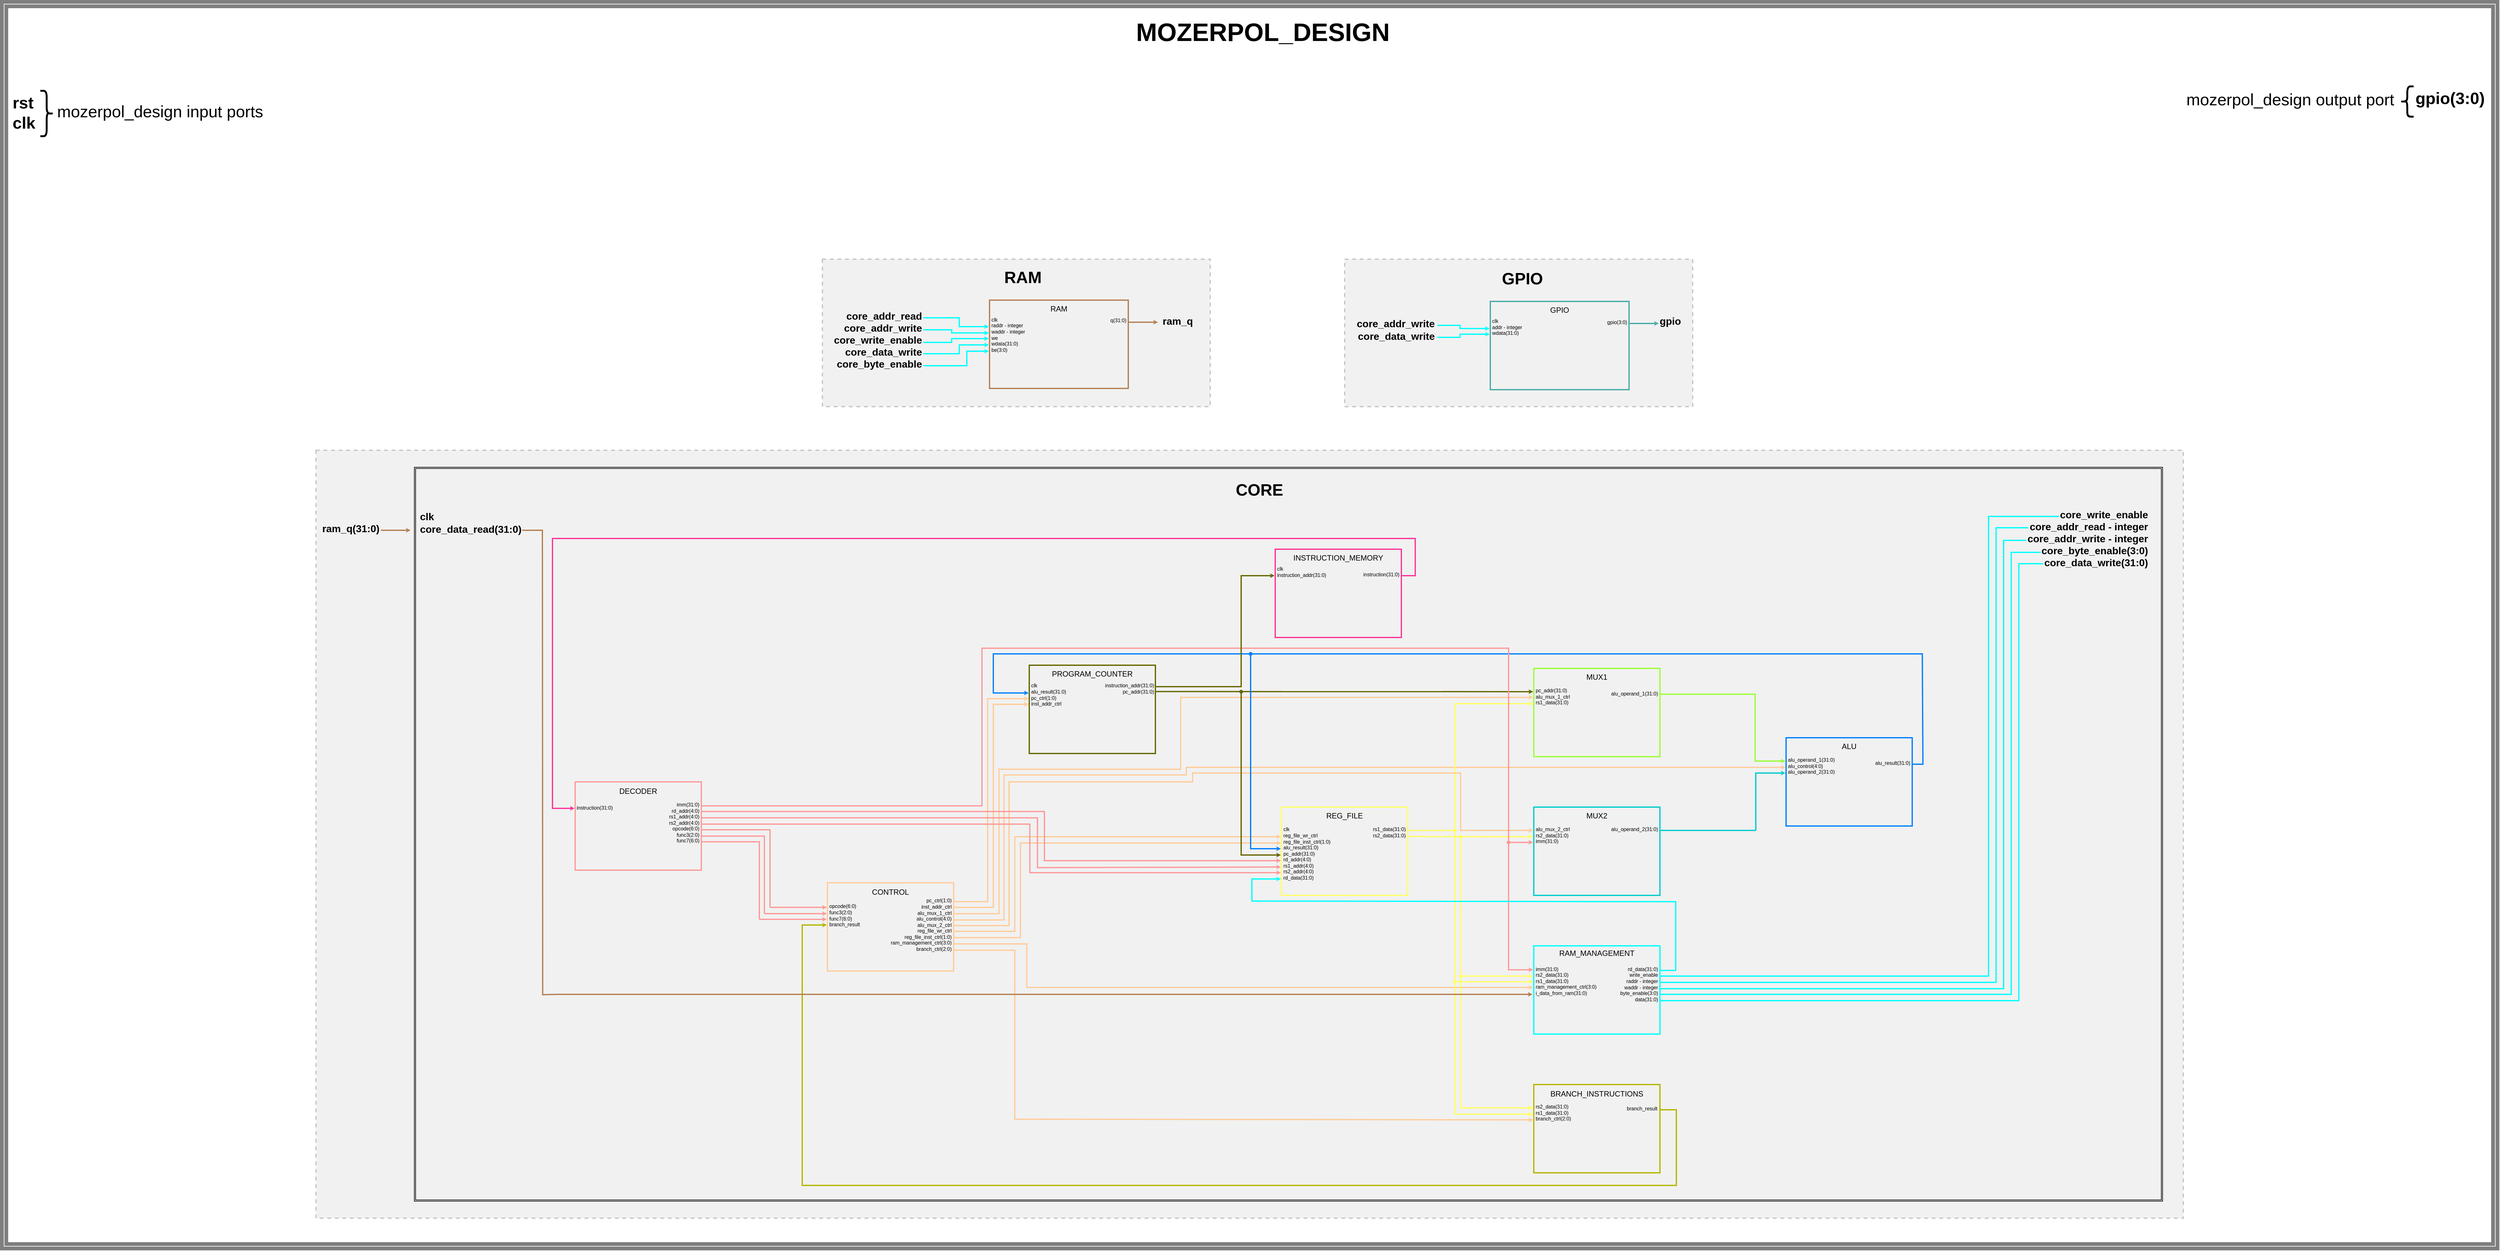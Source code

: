 <mxfile version="22.1.16" type="device">
  <diagram name="Page-1" id="GIOiO_XL50JcRZLEiqmb">
    <mxGraphModel dx="4924" dy="2457" grid="1" gridSize="3" guides="0" tooltips="1" connect="0" arrows="0" fold="1" page="1" pageScale="1" pageWidth="827" pageHeight="1169" background="#FFFFFF" math="0" shadow="0">
      <root>
        <mxCell id="0" />
        <mxCell id="1" parent="0" />
        <mxCell id="k1cbnF_5yYTtlvTHfuMY-3" value="" style="rounded=0;whiteSpace=wrap;html=1;fillColor=#BABABA;strokeWidth=2;strokeColor=#000000;opacity=20;dashed=1;" parent="1" vertex="1">
          <mxGeometry x="-231" y="1050" width="2961" height="1218" as="geometry" />
        </mxCell>
        <mxCell id="k1cbnF_5yYTtlvTHfuMY-44" value="&amp;nbsp;" style="shape=ext;double=1;rounded=0;whiteSpace=wrap;html=1;fillColor=none;" parent="1" vertex="1">
          <mxGeometry x="-75" y="1077" width="2772" height="1164" as="geometry" />
        </mxCell>
        <mxCell id="GuCMF0NOM9EzWncVumZ_-5" value="" style="endArrow=none;html=1;rounded=0;strokeWidth=2;strokeColor=#FFCC99;" edge="1" parent="1">
          <mxGeometry width="50" height="50" relative="1" as="geometry">
            <mxPoint x="834" y="1767" as="sourcePoint" />
            <mxPoint x="834" y="1443" as="targetPoint" />
          </mxGeometry>
        </mxCell>
        <mxCell id="k1cbnF_5yYTtlvTHfuMY-45" value="&amp;nbsp;" style="shape=ext;double=1;rounded=0;whiteSpace=wrap;html=1;fillColor=none;opacity=50;strokeColor=#000000;gradientColor=none;strokeWidth=6;" parent="1" vertex="1">
          <mxGeometry x="-729" y="339" width="3957" height="1977" as="geometry" />
        </mxCell>
        <mxCell id="HHthe8FDpFu81GJ2ntWf-72" value="&amp;nbsp;" style="rounded=0;whiteSpace=wrap;html=1;dashed=1;strokeWidth=2;fillColor=#BABABA;fillStyle=solid;opacity=20;" parent="1" vertex="1">
          <mxGeometry x="572" y="747" width="615" height="234" as="geometry" />
        </mxCell>
        <mxCell id="Nq3vy76Jur3wy4Glu-vh-1" value="" style="rounded=0;whiteSpace=wrap;html=1;fillColor=none;strokeColor=#FF9999;strokeWidth=2;fontColor=#000000;" parent="1" vertex="1">
          <mxGeometry x="180" y="1576" width="200" height="140" as="geometry" />
        </mxCell>
        <mxCell id="Nq3vy76Jur3wy4Glu-vh-2" value="&lt;font style=&quot;font-size: 8px;&quot;&gt;instruction(31:0)&lt;br&gt;&lt;/font&gt;" style="text;html=1;strokeColor=none;fillColor=none;align=center;verticalAlign=middle;whiteSpace=wrap;rounded=0;fontColor=#000000;" parent="1" vertex="1">
          <mxGeometry x="181" y="1606" width="60" height="20" as="geometry" />
        </mxCell>
        <mxCell id="Nq3vy76Jur3wy4Glu-vh-3" value="DECODER" style="text;html=1;strokeColor=none;fillColor=none;align=center;verticalAlign=middle;whiteSpace=wrap;rounded=0;fontColor=#000000;" parent="1" vertex="1">
          <mxGeometry x="180" y="1581" width="200" height="20" as="geometry" />
        </mxCell>
        <mxCell id="Nq3vy76Jur3wy4Glu-vh-4" value="&lt;div style=&quot;font-size: 8px;&quot; align=&quot;right&quot;&gt;&lt;div style=&quot;font-size: 8px;&quot; align=&quot;right&quot;&gt;&lt;font style=&quot;font-size: 8px;&quot;&gt;imm(31:0)&lt;/font&gt;&lt;/div&gt;&lt;font style=&quot;font-size: 8px;&quot;&gt;&lt;/font&gt;&lt;/div&gt;&lt;div style=&quot;font-size: 8px;&quot; align=&quot;right&quot;&gt;&lt;font style=&quot;font-size: 8px;&quot;&gt;rd_addr(4:0)&lt;/font&gt;&lt;/div&gt;&lt;div style=&quot;font-size: 8px;&quot; align=&quot;right&quot;&gt;&lt;font style=&quot;font-size: 8px;&quot;&gt;rs1_addr(4:0)&lt;/font&gt;&lt;/div&gt;&lt;div style=&quot;font-size: 8px;&quot; align=&quot;right&quot;&gt;&lt;font style=&quot;font-size: 8px;&quot;&gt;rs2_addr(4:0)&lt;/font&gt;&lt;/div&gt;&lt;div style=&quot;font-size: 8px;&quot; align=&quot;right&quot;&gt;&lt;div style=&quot;font-size: 8px;&quot; align=&quot;right&quot;&gt;&lt;font style=&quot;font-size: 8px;&quot;&gt;opcode(6:0)&lt;/font&gt;&lt;/div&gt;&lt;div style=&quot;font-size: 8px;&quot; align=&quot;right&quot;&gt;&lt;font style=&quot;font-size: 8px;&quot;&gt;func3(2:0)&lt;/font&gt;&lt;/div&gt;&lt;font style=&quot;font-size: 8px;&quot;&gt;func7(6:0)&lt;/font&gt;&lt;font style=&quot;font-size: 8px;&quot;&gt;&lt;/font&gt;&lt;/div&gt;" style="text;html=1;strokeColor=none;fillColor=none;align=right;verticalAlign=middle;whiteSpace=wrap;rounded=0;fontColor=#000000;" parent="1" vertex="1">
          <mxGeometry x="329" y="1606" width="50" height="70" as="geometry" />
        </mxCell>
        <mxCell id="Nq3vy76Jur3wy4Glu-vh-5" value="" style="rounded=0;whiteSpace=wrap;html=1;fillColor=none;strokeColor=#ffcc99;strokeWidth=2;fontColor=#000000;" parent="1" vertex="1">
          <mxGeometry x="580" y="1736" width="200" height="140" as="geometry" />
        </mxCell>
        <mxCell id="Nq3vy76Jur3wy4Glu-vh-6" value="&lt;div style=&quot;font-size: 8px;&quot; align=&quot;left&quot;&gt;&lt;font style=&quot;font-size: 8px;&quot;&gt;opcode(6:0)&lt;/font&gt;&lt;/div&gt;&lt;div style=&quot;font-size: 8px;&quot; align=&quot;left&quot;&gt;&lt;font style=&quot;font-size: 8px;&quot;&gt;func3(2:0)&lt;/font&gt;&lt;/div&gt;&lt;div style=&quot;font-size: 8px;&quot; align=&quot;left&quot;&gt;&lt;font style=&quot;font-size: 8px;&quot;&gt;func7(6:0)&lt;/font&gt;&lt;/div&gt;&lt;div style=&quot;font-size: 8px;&quot; align=&quot;left&quot;&gt;&lt;font style=&quot;font-size: 8px;&quot;&gt;branch_result&lt;br&gt;&lt;/font&gt;&lt;/div&gt;" style="text;html=1;strokeColor=none;fillColor=none;align=left;verticalAlign=middle;whiteSpace=wrap;rounded=0;fontColor=#000000;" parent="1" vertex="1">
          <mxGeometry x="581" y="1766" width="55" height="43" as="geometry" />
        </mxCell>
        <mxCell id="Nq3vy76Jur3wy4Glu-vh-7" value="CONTROL" style="text;html=1;strokeColor=none;fillColor=none;align=center;verticalAlign=middle;whiteSpace=wrap;rounded=0;fontColor=#000000;" parent="1" vertex="1">
          <mxGeometry x="580" y="1741" width="200" height="20" as="geometry" />
        </mxCell>
        <mxCell id="Nq3vy76Jur3wy4Glu-vh-8" value="&lt;div style=&quot;font-size: 8px;&quot; align=&quot;right&quot;&gt;&lt;font style=&quot;font-size: 8px;&quot;&gt;pc_ctrl(1:0)&lt;/font&gt;&lt;/div&gt;&lt;div style=&quot;font-size: 8px;&quot; align=&quot;right&quot;&gt;&lt;font style=&quot;font-size: 8px;&quot;&gt;inst_addr_ctrl&lt;br&gt;&lt;/font&gt;&lt;/div&gt;&lt;div style=&quot;font-size: 8px;&quot; align=&quot;right&quot;&gt;&lt;font style=&quot;font-size: 8px;&quot;&gt;alu_mux_1_ctrl&lt;/font&gt;&lt;/div&gt;&lt;div style=&quot;font-size: 8px;&quot; align=&quot;right&quot;&gt;&lt;div style=&quot;font-size: 8px;&quot; align=&quot;right&quot;&gt;&lt;div style=&quot;font-size: 8px;&quot; align=&quot;right&quot;&gt;&lt;font style=&quot;font-size: 8px;&quot;&gt;alu_control(4:0)&lt;/font&gt;&lt;font style=&quot;font-size: 8px;&quot;&gt;&lt;br&gt;&lt;/font&gt;&lt;/div&gt;&lt;/div&gt;&lt;font style=&quot;font-size: 8px;&quot;&gt;&lt;/font&gt;&lt;/div&gt;&lt;div style=&quot;font-size: 8px;&quot; align=&quot;right&quot;&gt;&lt;font style=&quot;font-size: 8px;&quot;&gt;alu_mux_2_ctrl&lt;/font&gt;&lt;/div&gt;&lt;div style=&quot;font-size: 8px;&quot; align=&quot;right&quot;&gt;&lt;div style=&quot;font-size: 8px;&quot; align=&quot;right&quot;&gt;&lt;font style=&quot;font-size: 8px;&quot;&gt;reg_file_wr_ctrl&lt;/font&gt;&lt;/div&gt;&lt;div style=&quot;font-size: 8px;&quot; align=&quot;right&quot;&gt;&lt;font style=&quot;font-size: 8px;&quot;&gt;reg_file_inst_ctrl(1:0)&lt;/font&gt;&lt;/div&gt;&lt;div style=&quot;font-size: 8px;&quot; align=&quot;right&quot;&gt;&lt;font style=&quot;font-size: 8px;&quot;&gt;ram_management_ctrl(3:0)&lt;br&gt;&lt;/font&gt;&lt;/div&gt;&lt;div style=&quot;font-size: 8px;&quot; align=&quot;right&quot;&gt;&lt;div style=&quot;font-size: 8px;&quot; align=&quot;right&quot;&gt;&lt;font style=&quot;font-size: 8px;&quot;&gt;branch_ctrl(2:0)&lt;/font&gt;&lt;/div&gt;&lt;/div&gt;&lt;/div&gt;" style="text;html=1;strokeColor=none;fillColor=none;align=right;verticalAlign=middle;whiteSpace=wrap;rounded=0;fontColor=#000000;" parent="1" vertex="1">
          <mxGeometry x="678" y="1761" width="101" height="84" as="geometry" />
        </mxCell>
        <mxCell id="Nq3vy76Jur3wy4Glu-vh-9" value="" style="rounded=0;whiteSpace=wrap;html=1;fillColor=none;strokeColor=#ffff66;strokeWidth=2;fontColor=#000000;" parent="1" vertex="1">
          <mxGeometry x="1300" y="1616" width="200" height="140" as="geometry" />
        </mxCell>
        <mxCell id="Nq3vy76Jur3wy4Glu-vh-10" value="&lt;div style=&quot;font-size: 8px;&quot; align=&quot;left&quot;&gt;&lt;font style=&quot;font-size: 8px;&quot;&gt;clk&lt;/font&gt;&lt;/div&gt;&lt;div style=&quot;font-size: 8px;&quot; align=&quot;left&quot;&gt;&lt;font style=&quot;font-size: 8px;&quot;&gt;reg_file_wr_ctrl&lt;/font&gt;&lt;/div&gt;&lt;div style=&quot;font-size: 8px;&quot; align=&quot;left&quot;&gt;&lt;div style=&quot;font-size: 8px;&quot; align=&quot;left&quot;&gt;&lt;font style=&quot;font-size: 8px;&quot;&gt;reg_file_inst_ctrl(1:0)&lt;/font&gt;&lt;/div&gt;&lt;/div&gt;&lt;div style=&quot;font-size: 8px;&quot; align=&quot;left&quot;&gt;&lt;div style=&quot;font-size: 8px;&quot; align=&quot;left&quot;&gt;&lt;font style=&quot;font-size: 8px;&quot;&gt;alu_result(31:0)&lt;/font&gt;&lt;font style=&quot;font-size: 8px;&quot;&gt;&lt;/font&gt;&lt;/div&gt;&lt;div style=&quot;font-size: 8px;&quot; align=&quot;left&quot;&gt;&lt;font style=&quot;font-size: 8px;&quot;&gt;pc_addr(31:0)&lt;/font&gt;&lt;font style=&quot;font-size: 8px;&quot;&gt;&lt;/font&gt;&lt;/div&gt;&lt;div style=&quot;font-size: 8px;&quot; align=&quot;left&quot;&gt;&lt;font style=&quot;font-size: 8px;&quot;&gt;rd_addr(4:0)&lt;/font&gt;&lt;/div&gt;&lt;font style=&quot;font-size: 8px;&quot;&gt;&lt;/font&gt;&lt;/div&gt;&lt;div style=&quot;font-size: 8px;&quot; align=&quot;left&quot;&gt;&lt;font style=&quot;font-size: 8px;&quot;&gt;rs1_addr(4:0)&lt;/font&gt;&lt;/div&gt;&lt;div style=&quot;font-size: 8px;&quot; align=&quot;left&quot;&gt;&lt;font style=&quot;font-size: 8px;&quot;&gt;rs2_addr(4:0)&lt;/font&gt;&lt;/div&gt;&lt;div style=&quot;font-size: 8px;&quot; align=&quot;left&quot;&gt;&lt;font style=&quot;font-size: 8px;&quot;&gt;rd_data(31:0)&lt;/font&gt;&lt;/div&gt;" style="text;html=1;strokeColor=none;fillColor=none;align=left;verticalAlign=middle;whiteSpace=wrap;rounded=0;fontColor=#000000;" parent="1" vertex="1">
          <mxGeometry x="1301" y="1646" width="82" height="88" as="geometry" />
        </mxCell>
        <mxCell id="Nq3vy76Jur3wy4Glu-vh-11" value="REG_FILE" style="text;html=1;strokeColor=none;fillColor=none;align=center;verticalAlign=middle;whiteSpace=wrap;rounded=0;fontColor=#000000;" parent="1" vertex="1">
          <mxGeometry x="1300" y="1620" width="200" height="20" as="geometry" />
        </mxCell>
        <mxCell id="Nq3vy76Jur3wy4Glu-vh-12" value="&lt;div style=&quot;font-size: 8px;&quot; align=&quot;right&quot;&gt;&lt;font style=&quot;font-size: 8px;&quot;&gt;rs1_data(31:0)&lt;/font&gt;&lt;/div&gt;&lt;div style=&quot;font-size: 8px;&quot; align=&quot;right&quot;&gt;&lt;font style=&quot;font-size: 8px;&quot;&gt;rs2_data(31:0)&lt;br&gt;&lt;/font&gt;&lt;/div&gt;" style="text;html=1;strokeColor=none;fillColor=none;align=right;verticalAlign=middle;whiteSpace=wrap;rounded=0;fontColor=#000000;" parent="1" vertex="1">
          <mxGeometry x="1439" y="1646" width="60" height="20" as="geometry" />
        </mxCell>
        <mxCell id="Nq3vy76Jur3wy4Glu-vh-13" value="" style="rounded=0;whiteSpace=wrap;html=1;fillColor=none;strokeColor=#99ff33;strokeWidth=2;fontColor=#000000;" parent="1" vertex="1">
          <mxGeometry x="1700" y="1396" width="200" height="140" as="geometry" />
        </mxCell>
        <mxCell id="Nq3vy76Jur3wy4Glu-vh-14" value="&lt;div style=&quot;font-size: 8px;&quot; align=&quot;left&quot;&gt;&lt;font style=&quot;font-size: 8px;&quot;&gt;pc_addr(31:0)&lt;/font&gt;&lt;font style=&quot;font-size: 8px;&quot;&gt;&lt;/font&gt;&lt;/div&gt;&lt;div style=&quot;font-size: 8px;&quot; align=&quot;left&quot;&gt;&lt;div style=&quot;font-size: 8px;&quot; align=&quot;left&quot;&gt;&lt;font style=&quot;font-size: 8px;&quot;&gt;alu_mux_1_ctrl&lt;/font&gt;&lt;/div&gt;&lt;div style=&quot;font-size: 8px;&quot; align=&quot;left&quot;&gt;&lt;font style=&quot;font-size: 8px;&quot;&gt;rs1_data(31:0)&lt;/font&gt;&lt;font style=&quot;font-size: 8px;&quot;&gt;&lt;/font&gt;&lt;/div&gt;&lt;font style=&quot;font-size: 8px;&quot;&gt;&lt;/font&gt;&lt;/div&gt;" style="text;html=1;strokeColor=none;fillColor=none;align=left;verticalAlign=middle;whiteSpace=wrap;rounded=0;fontColor=#000000;" parent="1" vertex="1">
          <mxGeometry x="1701" y="1426" width="60" height="30" as="geometry" />
        </mxCell>
        <mxCell id="Nq3vy76Jur3wy4Glu-vh-15" value="MUX1" style="text;html=1;strokeColor=none;fillColor=none;align=center;verticalAlign=middle;whiteSpace=wrap;rounded=0;fontColor=#000000;" parent="1" vertex="1">
          <mxGeometry x="1700" y="1400" width="200" height="20" as="geometry" />
        </mxCell>
        <mxCell id="Nq3vy76Jur3wy4Glu-vh-16" value="&lt;div style=&quot;font-size: 8px;&quot; align=&quot;right&quot;&gt;&lt;font style=&quot;font-size: 8px;&quot;&gt;alu_operand_1(31:0)&lt;/font&gt;&lt;/div&gt;" style="text;html=1;strokeColor=none;fillColor=none;align=right;verticalAlign=middle;whiteSpace=wrap;rounded=0;fontColor=#000000;" parent="1" vertex="1">
          <mxGeometry x="1819" y="1426" width="80" height="20" as="geometry" />
        </mxCell>
        <mxCell id="Nq3vy76Jur3wy4Glu-vh-17" value="" style="rounded=0;whiteSpace=wrap;html=1;fillColor=none;strokeColor=#00cccc;strokeWidth=2;fontColor=#000000;" parent="1" vertex="1">
          <mxGeometry x="1700" y="1616" width="200" height="140" as="geometry" />
        </mxCell>
        <mxCell id="Nq3vy76Jur3wy4Glu-vh-18" value="&lt;div style=&quot;font-size: 8px;&quot; align=&quot;left&quot;&gt;&lt;font style=&quot;font-size: 8px;&quot;&gt;alu_mux_2_ctrl&lt;/font&gt;&lt;/div&gt;&lt;div style=&quot;font-size: 8px;&quot; align=&quot;left&quot;&gt;&lt;font style=&quot;font-size: 8px;&quot;&gt;rs2_data(31:0)&lt;/font&gt;&lt;/div&gt;&lt;div style=&quot;font-size: 8px;&quot; align=&quot;left&quot;&gt;&lt;font style=&quot;font-size: 8px;&quot;&gt;imm(31:0)&lt;br&gt;&lt;/font&gt;&lt;/div&gt;" style="text;html=1;strokeColor=none;fillColor=none;align=left;verticalAlign=middle;whiteSpace=wrap;rounded=0;fontColor=#000000;" parent="1" vertex="1">
          <mxGeometry x="1701" y="1646" width="60" height="30" as="geometry" />
        </mxCell>
        <mxCell id="Nq3vy76Jur3wy4Glu-vh-19" value="MUX2" style="text;html=1;strokeColor=none;fillColor=none;align=center;verticalAlign=middle;whiteSpace=wrap;rounded=0;fontColor=#000000;" parent="1" vertex="1">
          <mxGeometry x="1700" y="1620" width="200" height="20" as="geometry" />
        </mxCell>
        <mxCell id="Nq3vy76Jur3wy4Glu-vh-20" value="&lt;div style=&quot;font-size: 8px;&quot; align=&quot;right&quot;&gt;&lt;font style=&quot;font-size: 8px;&quot;&gt;alu_operand_2(31:0)&lt;/font&gt;&lt;/div&gt;" style="text;html=1;strokeColor=none;fillColor=none;align=right;verticalAlign=middle;whiteSpace=wrap;rounded=0;fontColor=#000000;" parent="1" vertex="1">
          <mxGeometry x="1819" y="1646" width="80" height="10" as="geometry" />
        </mxCell>
        <mxCell id="Nq3vy76Jur3wy4Glu-vh-21" value="&amp;nbsp;" style="rounded=0;whiteSpace=wrap;html=1;fillColor=none;strokeColor=#007fff;strokeWidth=2;fontColor=#000000;" parent="1" vertex="1">
          <mxGeometry x="2100" y="1506" width="200" height="140" as="geometry" />
        </mxCell>
        <mxCell id="Nq3vy76Jur3wy4Glu-vh-22" value="&lt;div style=&quot;font-size: 8px;&quot; align=&quot;left&quot;&gt;&lt;font style=&quot;font-size: 8px;&quot;&gt;alu_operand_1(31:0)&lt;/font&gt;&lt;/div&gt;&lt;div style=&quot;font-size: 8px;&quot; align=&quot;left&quot;&gt;&lt;font style=&quot;font-size: 8px;&quot;&gt;alu_control(4:0)&lt;/font&gt;&lt;/div&gt;&lt;div style=&quot;font-size: 8px;&quot; align=&quot;left&quot;&gt;&lt;div style=&quot;font-size: 8px;&quot; align=&quot;left&quot;&gt;&lt;font style=&quot;font-size: 8px;&quot;&gt;alu_operand_2(31:0)&lt;/font&gt;&lt;/div&gt;&lt;font style=&quot;font-size: 8px;&quot;&gt;&lt;/font&gt;&lt;/div&gt;" style="text;html=1;strokeColor=none;fillColor=none;align=left;verticalAlign=middle;whiteSpace=wrap;rounded=0;fontColor=#000000;" parent="1" vertex="1">
          <mxGeometry x="2101" y="1536" width="80" height="30" as="geometry" />
        </mxCell>
        <mxCell id="Nq3vy76Jur3wy4Glu-vh-23" value="ALU" style="text;html=1;strokeColor=none;fillColor=none;align=center;verticalAlign=middle;whiteSpace=wrap;rounded=0;fontColor=#000000;" parent="1" vertex="1">
          <mxGeometry x="2100" y="1510" width="200" height="20" as="geometry" />
        </mxCell>
        <mxCell id="Nq3vy76Jur3wy4Glu-vh-24" value="&lt;div style=&quot;font-size: 8px;&quot; align=&quot;right&quot;&gt;&lt;font style=&quot;font-size: 8px;&quot;&gt;alu_result(31:0)&lt;/font&gt;&lt;/div&gt;" style="text;html=1;strokeColor=none;fillColor=none;align=right;verticalAlign=middle;whiteSpace=wrap;rounded=0;fontColor=#000000;" parent="1" vertex="1">
          <mxGeometry x="2240" y="1536" width="59" height="20" as="geometry" />
        </mxCell>
        <mxCell id="Nq3vy76Jur3wy4Glu-vh-25" value="" style="rounded=0;whiteSpace=wrap;html=1;fillColor=none;strokeColor=#ff3399;strokeWidth=2;fontColor=#000000;" parent="1" vertex="1">
          <mxGeometry x="1290" y="1207" width="200" height="140" as="geometry" />
        </mxCell>
        <mxCell id="Nq3vy76Jur3wy4Glu-vh-26" value="&lt;div style=&quot;font-size: 8px;&quot; align=&quot;left&quot;&gt;&lt;font style=&quot;font-size: 8px;&quot;&gt;clk&lt;br&gt;&lt;/font&gt;&lt;/div&gt;&lt;div style=&quot;font-size: 8px;&quot; align=&quot;left&quot;&gt;&lt;font style=&quot;font-size: 8px;&quot;&gt;instruction_addr(31:0)&lt;/font&gt;&lt;/div&gt;" style="text;html=1;strokeColor=none;fillColor=none;align=left;verticalAlign=middle;whiteSpace=wrap;rounded=0;fontColor=#000000;" parent="1" vertex="1">
          <mxGeometry x="1291" y="1233" width="80" height="20" as="geometry" />
        </mxCell>
        <mxCell id="Nq3vy76Jur3wy4Glu-vh-27" value="INSTRUCTION_MEMORY" style="text;html=1;strokeColor=none;fillColor=none;align=center;verticalAlign=middle;whiteSpace=wrap;rounded=0;fontColor=#000000;" parent="1" vertex="1">
          <mxGeometry x="1290" y="1211" width="200" height="20" as="geometry" />
        </mxCell>
        <mxCell id="Nq3vy76Jur3wy4Glu-vh-28" value="&lt;div style=&quot;font-size: 8px;&quot; align=&quot;right&quot;&gt;&lt;font style=&quot;font-size: 8px;&quot;&gt;instruction(31:0)&lt;/font&gt;&lt;/div&gt;" style="text;html=1;strokeColor=none;fillColor=none;align=right;verticalAlign=middle;whiteSpace=wrap;rounded=0;fontColor=#000000;" parent="1" vertex="1">
          <mxGeometry x="1429" y="1237" width="60" height="20" as="geometry" />
        </mxCell>
        <mxCell id="WBGVOQ_4j9fBxjr6cf3C-39" value="" style="rounded=0;whiteSpace=wrap;html=1;fillColor=none;strokeColor=#666600;strokeWidth=2;fontColor=#000000;" parent="1" vertex="1">
          <mxGeometry x="900" y="1391" width="200" height="140" as="geometry" />
        </mxCell>
        <mxCell id="WBGVOQ_4j9fBxjr6cf3C-40" value="&lt;div style=&quot;font-size: 8px;&quot; align=&quot;left&quot;&gt;&lt;font style=&quot;font-size: 8px;&quot;&gt;clk&lt;/font&gt;&lt;/div&gt;&lt;div style=&quot;font-size: 8px;&quot; align=&quot;left&quot;&gt;&lt;font style=&quot;font-size: 8px;&quot;&gt;alu_result(31:0)&lt;/font&gt;&lt;/div&gt;&lt;div style=&quot;font-size: 8px;&quot; align=&quot;left&quot;&gt;&lt;font style=&quot;font-size: 8px;&quot;&gt;pc_ctrl(1:0)&lt;/font&gt;&lt;/div&gt;&lt;div style=&quot;font-size: 8px;&quot; align=&quot;left&quot;&gt;&lt;font style=&quot;font-size: 8px;&quot;&gt;inst_addr_ctrl&lt;br&gt;&lt;/font&gt;&lt;/div&gt;" style="text;html=1;strokeColor=none;fillColor=none;align=left;verticalAlign=middle;whiteSpace=wrap;rounded=0;fontColor=#000000;" parent="1" vertex="1">
          <mxGeometry x="901" y="1418" width="59" height="40" as="geometry" />
        </mxCell>
        <mxCell id="WBGVOQ_4j9fBxjr6cf3C-41" value="PROGRAM_COUNTER" style="text;html=1;strokeColor=none;fillColor=none;align=center;verticalAlign=middle;whiteSpace=wrap;rounded=0;fontColor=#000000;" parent="1" vertex="1">
          <mxGeometry x="900" y="1395" width="200" height="20" as="geometry" />
        </mxCell>
        <mxCell id="WBGVOQ_4j9fBxjr6cf3C-42" value="&lt;div style=&quot;font-size: 8px;&quot; align=&quot;right&quot;&gt;&lt;font style=&quot;font-size: 8px;&quot;&gt;instruction_addr(31:0)&lt;/font&gt;&lt;/div&gt;&lt;div style=&quot;font-size: 8px;&quot; align=&quot;right&quot;&gt;&lt;font style=&quot;font-size: 8px;&quot;&gt;pc_addr(31:0)&lt;br&gt;&lt;/font&gt;&lt;/div&gt;" style="text;html=1;strokeColor=none;fillColor=none;align=right;verticalAlign=middle;whiteSpace=wrap;rounded=0;fontColor=#000000;" parent="1" vertex="1">
          <mxGeometry x="1018" y="1418" width="82" height="20" as="geometry" />
        </mxCell>
        <mxCell id="HfboubUgEW3dS0zUGy0d-5" value="" style="rounded=0;whiteSpace=wrap;html=1;fillColor=none;strokeColor=#00FFFF;strokeWidth=2;fontColor=#000000;" parent="1" vertex="1">
          <mxGeometry x="1700" y="1836" width="200" height="140" as="geometry" />
        </mxCell>
        <mxCell id="HfboubUgEW3dS0zUGy0d-6" value="&lt;div style=&quot;font-size: 8px;&quot; align=&quot;left&quot;&gt;&lt;div style=&quot;font-size: 8px;&quot; align=&quot;left&quot;&gt;imm(31:0)&lt;/div&gt;&lt;/div&gt;&lt;div style=&quot;font-size: 8px;&quot; align=&quot;left&quot;&gt;&lt;div style=&quot;font-size: 8px;&quot; align=&quot;left&quot;&gt;&lt;font style=&quot;font-size: 8px;&quot;&gt;rs2_data(31:0)&lt;/font&gt;&lt;/div&gt;&lt;div style=&quot;font-size: 8px;&quot; align=&quot;left&quot;&gt;&lt;div style=&quot;font-size: 8px;&quot; align=&quot;left&quot;&gt;&lt;font style=&quot;font-size: 8px;&quot;&gt;rs1_data(31:0)&lt;/font&gt;&lt;/div&gt;&lt;/div&gt;&lt;div style=&quot;font-size: 8px;&quot; align=&quot;left&quot;&gt;&lt;font style=&quot;font-size: 8px;&quot;&gt;ram_management_ctrl(3:0)&lt;/font&gt;&lt;/div&gt;&lt;div style=&quot;font-size: 8px;&quot; align=&quot;left&quot;&gt;i_data_from_ram(31:0)&lt;br&gt;&lt;/div&gt;&lt;/div&gt;" style="text;html=1;strokeColor=none;fillColor=none;align=left;verticalAlign=middle;whiteSpace=wrap;rounded=0;fontColor=#000000;" parent="1" vertex="1">
          <mxGeometry x="1701" y="1866" width="100" height="51" as="geometry" />
        </mxCell>
        <mxCell id="HfboubUgEW3dS0zUGy0d-7" value="RAM_MANAGEMENT" style="text;html=1;strokeColor=none;fillColor=none;align=center;verticalAlign=middle;whiteSpace=wrap;rounded=0;fontColor=#000000;" parent="1" vertex="1">
          <mxGeometry x="1700" y="1840" width="200" height="16" as="geometry" />
        </mxCell>
        <mxCell id="HfboubUgEW3dS0zUGy0d-8" value="&lt;div style=&quot;font-size: 8px;&quot; align=&quot;right&quot;&gt;&lt;font style=&quot;font-size: 8px;&quot;&gt;rd_data(31:0)&lt;/font&gt;&lt;font style=&quot;font-size: 8px;&quot;&gt;&lt;/font&gt;&lt;/div&gt;&lt;div style=&quot;font-size: 8px;&quot; align=&quot;right&quot;&gt;&lt;font style=&quot;font-size: 8px;&quot;&gt;write_enable&lt;/font&gt;&lt;font style=&quot;font-size: 8px;&quot;&gt;&lt;/font&gt;&lt;div style=&quot;font-size: 8px;&quot; align=&quot;right&quot;&gt;&lt;font style=&quot;font-size: 8px;&quot;&gt;raddr&lt;/font&gt; - integer&lt;br&gt;&lt;/div&gt;&lt;/div&gt;&lt;div style=&quot;font-size: 8px;&quot; align=&quot;right&quot;&gt;&lt;font style=&quot;font-size: 8px;&quot;&gt;&lt;/font&gt;&lt;div style=&quot;font-size: 8px;&quot; align=&quot;right&quot;&gt;&lt;font style=&quot;font-size: 8px;&quot;&gt;waddr - integer&lt;br&gt;&lt;/font&gt;&lt;/div&gt;&lt;font style=&quot;font-size: 8px;&quot;&gt;&lt;/font&gt;&lt;/div&gt;&lt;div style=&quot;font-size: 8px;&quot; align=&quot;right&quot;&gt;&lt;font style=&quot;font-size: 8px;&quot;&gt;byte_enable(3:0)&lt;/font&gt;&lt;/div&gt;&lt;div style=&quot;font-size: 8px;&quot; align=&quot;right&quot;&gt;&lt;font style=&quot;font-size: 8px;&quot;&gt;data(31:0)&lt;/font&gt;&lt;/div&gt;" style="text;html=1;strokeColor=none;fillColor=none;align=right;verticalAlign=middle;whiteSpace=wrap;rounded=0;fontColor=#000000;" parent="1" vertex="1">
          <mxGeometry x="1831" y="1865" width="68" height="63" as="geometry" />
        </mxCell>
        <mxCell id="3gstqMGpocRiPtmlr0DV-15" value="" style="rounded=0;whiteSpace=wrap;html=1;fillColor=none;strokeColor=#B57E51;strokeWidth=2;fontColor=#000000;" parent="1" vertex="1">
          <mxGeometry x="837" y="812" width="220" height="140" as="geometry" />
        </mxCell>
        <mxCell id="3gstqMGpocRiPtmlr0DV-16" value="&lt;div style=&quot;font-size: 8px;&quot; align=&quot;left&quot;&gt;&lt;font style=&quot;font-size: 8px;&quot;&gt;clk&lt;/font&gt;&lt;/div&gt;&lt;div style=&quot;font-size: 8px;&quot; align=&quot;left&quot;&gt;&lt;font style=&quot;font-size: 8px;&quot;&gt;raddr&lt;/font&gt; - integer&lt;br&gt;&lt;/div&gt;&lt;div style=&quot;font-size: 8px;&quot; align=&quot;left&quot;&gt;&lt;font style=&quot;font-size: 8px;&quot;&gt;waddr - integer&lt;br&gt;&lt;/font&gt;&lt;/div&gt;&lt;div style=&quot;font-size: 8px;&quot; align=&quot;left&quot;&gt;&lt;font style=&quot;font-size: 8px;&quot;&gt;we&lt;br&gt;&lt;/font&gt;&lt;/div&gt;&lt;div style=&quot;font-size: 8px;&quot; align=&quot;left&quot;&gt;&lt;font style=&quot;font-size: 8px;&quot;&gt;wdata(31:0)&lt;/font&gt;&lt;/div&gt;&lt;div style=&quot;font-size: 8px;&quot; align=&quot;left&quot;&gt;&lt;font style=&quot;font-size: 8px;&quot;&gt;be(3:0)&lt;br&gt;&lt;/font&gt;&lt;/div&gt;" style="text;html=1;strokeColor=none;fillColor=none;align=left;verticalAlign=middle;whiteSpace=wrap;rounded=0;fontColor=#000000;" parent="1" vertex="1">
          <mxGeometry x="838" y="836" width="70" height="61" as="geometry" />
        </mxCell>
        <mxCell id="3gstqMGpocRiPtmlr0DV-17" value="RAM" style="text;html=1;strokeColor=none;fillColor=none;align=center;verticalAlign=middle;whiteSpace=wrap;rounded=0;fontColor=#000000;" parent="1" vertex="1">
          <mxGeometry x="837" y="816" width="220" height="20" as="geometry" />
        </mxCell>
        <mxCell id="3gstqMGpocRiPtmlr0DV-18" value="&lt;div style=&quot;font-size: 8px;&quot; align=&quot;right&quot;&gt;&lt;font style=&quot;font-size: 8px;&quot;&gt;q(31:0)&lt;/font&gt;&lt;/div&gt;" style="text;html=1;strokeColor=none;fillColor=none;align=right;verticalAlign=middle;whiteSpace=wrap;rounded=0;fontColor=#000000;" parent="1" vertex="1">
          <mxGeometry x="1025" y="836" width="31" height="16" as="geometry" />
        </mxCell>
        <mxCell id="4SwvQqKv90205dTWW9fl-2" value="&lt;div style=&quot;font-size: 16px;&quot; align=&quot;right&quot;&gt;&lt;font style=&quot;font-size: 16px;&quot;&gt;&lt;b&gt;&lt;font style=&quot;font-size: 16px;&quot;&gt;core_write_enable&lt;/font&gt;&lt;/b&gt;&lt;/font&gt;&lt;/div&gt;&lt;div style=&quot;font-size: 16px;&quot; align=&quot;right&quot;&gt;&lt;font style=&quot;font-size: 16px;&quot;&gt;&lt;b&gt;&lt;font style=&quot;font-size: 16px;&quot;&gt;core_addr_read - integer&lt;br&gt;&lt;/font&gt;&lt;/b&gt;&lt;/font&gt;&lt;/div&gt;&lt;div style=&quot;font-size: 16px;&quot; align=&quot;right&quot;&gt;&lt;font style=&quot;font-size: 16px;&quot;&gt;&lt;b&gt;&lt;font style=&quot;font-size: 16px;&quot;&gt;core_addr_write - integer&lt;br&gt;&lt;/font&gt;&lt;/b&gt;&lt;/font&gt;&lt;/div&gt;&lt;div style=&quot;font-size: 16px;&quot; align=&quot;right&quot;&gt;&lt;font style=&quot;font-size: 16px;&quot;&gt;&lt;b&gt;&lt;font style=&quot;font-size: 16px;&quot;&gt;core_byte_enable(3:0)&lt;/font&gt;&lt;/b&gt;&lt;/font&gt;&lt;/div&gt;&lt;div style=&quot;font-size: 16px;&quot; align=&quot;right&quot;&gt;&lt;font style=&quot;font-size: 16px;&quot;&gt;&lt;b&gt;&lt;font style=&quot;font-size: 16px;&quot;&gt;&lt;font style=&quot;font-size: 16px;&quot;&gt;&lt;b&gt;&lt;font style=&quot;font-size: 16px;&quot;&gt;core_data_write&lt;/font&gt;&lt;/b&gt;&lt;/font&gt;(31:0)&lt;br&gt;&lt;/font&gt;&lt;/b&gt;&lt;/font&gt;&lt;/div&gt;" style="text;html=1;strokeColor=none;fillColor=none;align=right;verticalAlign=middle;whiteSpace=wrap;rounded=0;" parent="1" vertex="1">
          <mxGeometry x="2481" y="1131" width="195" height="117" as="geometry" />
        </mxCell>
        <mxCell id="6XQH-ZIWkHCpFrcvFsyq-4" value="&lt;font style=&quot;font-size: 16px;&quot;&gt;&lt;b&gt;&lt;font style=&quot;font-size: 16px;&quot;&gt;ram_q&lt;/font&gt;&lt;/b&gt;&lt;/font&gt;" style="text;html=1;strokeColor=none;fillColor=none;align=center;verticalAlign=middle;whiteSpace=wrap;rounded=0;" parent="1" vertex="1">
          <mxGeometry x="1108" y="835" width="55" height="20" as="geometry" />
        </mxCell>
        <mxCell id="6XQH-ZIWkHCpFrcvFsyq-6" value="&lt;font style=&quot;font-size: 26px;&quot;&gt;&lt;b&gt;CORE&lt;/b&gt;&lt;/font&gt;" style="text;html=1;strokeColor=none;fillColor=none;align=center;verticalAlign=middle;whiteSpace=wrap;rounded=0;fontColor=#000000;" parent="1" vertex="1">
          <mxGeometry x="1235" y="1103" width="60" height="20" as="geometry" />
        </mxCell>
        <mxCell id="Ia1AkE6VqReakgYp9iSG-2" value="" style="rounded=0;whiteSpace=wrap;html=1;fillColor=none;strokeColor=#B5B500;strokeWidth=2;fontColor=#000000;" parent="1" vertex="1">
          <mxGeometry x="1700" y="2056" width="200" height="140" as="geometry" />
        </mxCell>
        <mxCell id="Ia1AkE6VqReakgYp9iSG-3" value="&lt;div style=&quot;font-size: 8px;&quot; align=&quot;left&quot;&gt;&lt;div style=&quot;font-size: 8px;&quot; align=&quot;left&quot;&gt;&lt;font style=&quot;font-size: 8px;&quot;&gt;rs2_data(31:0)&lt;/font&gt;&lt;/div&gt;&lt;font style=&quot;font-size: 8px;&quot;&gt;&lt;/font&gt;&lt;/div&gt;&lt;div style=&quot;font-size: 8px;&quot; align=&quot;left&quot;&gt;&lt;font style=&quot;font-size: 8px;&quot;&gt;rs1_data(31:0)&lt;br&gt;&lt;/font&gt;&lt;/div&gt;&lt;div style=&quot;font-size: 8px;&quot; align=&quot;left&quot;&gt;&lt;div style=&quot;font-size: 8px;&quot; align=&quot;left&quot;&gt;&lt;font style=&quot;font-size: 8px;&quot;&gt;branch_ctrl(2:0)&lt;/font&gt;&lt;/div&gt;&lt;font style=&quot;font-size: 8px;&quot;&gt;&lt;/font&gt;&lt;/div&gt;" style="text;html=1;strokeColor=none;fillColor=none;align=left;verticalAlign=middle;whiteSpace=wrap;rounded=0;fontColor=#000000;" parent="1" vertex="1">
          <mxGeometry x="1701" y="2086" width="62" height="30" as="geometry" />
        </mxCell>
        <mxCell id="Ia1AkE6VqReakgYp9iSG-4" value="BRANCH_INSTRUCTIONS" style="text;html=1;strokeColor=none;fillColor=none;align=center;verticalAlign=middle;whiteSpace=wrap;rounded=0;fontColor=#000000;" parent="1" vertex="1">
          <mxGeometry x="1700" y="2061" width="200" height="20" as="geometry" />
        </mxCell>
        <mxCell id="Ia1AkE6VqReakgYp9iSG-5" value="&lt;font style=&quot;font-size: 8px;&quot;&gt;branch_result&lt;br&gt;&lt;/font&gt;" style="text;html=1;strokeColor=none;fillColor=none;align=right;verticalAlign=middle;whiteSpace=wrap;rounded=0;fontColor=#000000;" parent="1" vertex="1">
          <mxGeometry x="1840" y="2086" width="58" height="14" as="geometry" />
        </mxCell>
        <mxCell id="UCRnNolcWxTBBTJZz29h-6" value="" style="endArrow=none;html=1;rounded=0;strokeWidth=2;strokeColor=#FF9999;" parent="1" edge="1">
          <mxGeometry width="50" height="50" relative="1" as="geometry">
            <mxPoint x="381" y="1671" as="sourcePoint" />
            <mxPoint x="473" y="1671" as="targetPoint" />
          </mxGeometry>
        </mxCell>
        <mxCell id="UCRnNolcWxTBBTJZz29h-7" value="" style="endArrow=none;html=1;rounded=0;strokeWidth=2;strokeColor=#FF9999;" parent="1" edge="1">
          <mxGeometry width="50" height="50" relative="1" as="geometry">
            <mxPoint x="381" y="1662" as="sourcePoint" />
            <mxPoint x="481" y="1662" as="targetPoint" />
          </mxGeometry>
        </mxCell>
        <mxCell id="UCRnNolcWxTBBTJZz29h-8" value="" style="endArrow=none;html=1;rounded=0;strokeWidth=2;strokeColor=#FF9999;" parent="1" edge="1">
          <mxGeometry width="50" height="50" relative="1" as="geometry">
            <mxPoint x="381" y="1652" as="sourcePoint" />
            <mxPoint x="490" y="1652" as="targetPoint" />
          </mxGeometry>
        </mxCell>
        <mxCell id="UCRnNolcWxTBBTJZz29h-9" value="" style="endArrow=classic;html=1;rounded=0;endSize=1;startSize=3;strokeWidth=2;strokeColor=#FF9999;" parent="1" edge="1">
          <mxGeometry width="50" height="50" relative="1" as="geometry">
            <mxPoint x="472" y="1794" as="sourcePoint" />
            <mxPoint x="579" y="1794" as="targetPoint" />
          </mxGeometry>
        </mxCell>
        <mxCell id="UCRnNolcWxTBBTJZz29h-10" value="" style="endArrow=classic;html=1;rounded=0;strokeWidth=2;endSize=1;strokeColor=#FF9999;" parent="1" edge="1">
          <mxGeometry width="50" height="50" relative="1" as="geometry">
            <mxPoint x="480" y="1785" as="sourcePoint" />
            <mxPoint x="579" y="1785" as="targetPoint" />
          </mxGeometry>
        </mxCell>
        <mxCell id="UCRnNolcWxTBBTJZz29h-11" value="" style="endArrow=classic;html=1;rounded=0;endSize=1;strokeWidth=2;strokeColor=#FF9999;" parent="1" edge="1">
          <mxGeometry width="50" height="50" relative="1" as="geometry">
            <mxPoint x="489" y="1775" as="sourcePoint" />
            <mxPoint x="579" y="1775" as="targetPoint" />
          </mxGeometry>
        </mxCell>
        <mxCell id="UCRnNolcWxTBBTJZz29h-12" value="" style="endArrow=none;html=1;rounded=0;strokeWidth=2;strokeColor=#FF9999;" parent="1" edge="1">
          <mxGeometry width="50" height="50" relative="1" as="geometry">
            <mxPoint x="489" y="1775" as="sourcePoint" />
            <mxPoint x="489" y="1652" as="targetPoint" />
          </mxGeometry>
        </mxCell>
        <mxCell id="UCRnNolcWxTBBTJZz29h-13" value="" style="endArrow=none;html=1;rounded=0;strokeWidth=2;strokeColor=#FF9999;" parent="1" edge="1">
          <mxGeometry width="50" height="50" relative="1" as="geometry">
            <mxPoint x="480" y="1785" as="sourcePoint" />
            <mxPoint x="480" y="1662" as="targetPoint" />
          </mxGeometry>
        </mxCell>
        <mxCell id="UCRnNolcWxTBBTJZz29h-14" value="" style="endArrow=none;html=1;rounded=0;strokeWidth=2;strokeColor=#FF9999;" parent="1" edge="1">
          <mxGeometry width="50" height="50" relative="1" as="geometry">
            <mxPoint x="472" y="1794" as="sourcePoint" />
            <mxPoint x="472" y="1671" as="targetPoint" />
          </mxGeometry>
        </mxCell>
        <mxCell id="UCRnNolcWxTBBTJZz29h-17" value="" style="endArrow=classic;html=1;rounded=0;endSize=1;strokeWidth=2;strokeColor=#FF3399;" parent="1" edge="1">
          <mxGeometry width="50" height="50" relative="1" as="geometry">
            <mxPoint x="144" y="1618" as="sourcePoint" />
            <mxPoint x="179" y="1618" as="targetPoint" />
          </mxGeometry>
        </mxCell>
        <mxCell id="UCRnNolcWxTBBTJZz29h-18" value="" style="endArrow=classic;html=1;rounded=0;endSize=1;strokeWidth=2;strokeColor=#007FFF;" parent="1" edge="1">
          <mxGeometry width="50" height="50" relative="1" as="geometry">
            <mxPoint x="842" y="1435" as="sourcePoint" />
            <mxPoint x="899" y="1435" as="targetPoint" />
          </mxGeometry>
        </mxCell>
        <mxCell id="UCRnNolcWxTBBTJZz29h-19" value="" style="endArrow=classic;html=1;rounded=0;endSize=1;strokeWidth=2;strokeColor=#FFCC99;" parent="1" edge="1">
          <mxGeometry width="50" height="50" relative="1" as="geometry">
            <mxPoint x="842" y="1453" as="sourcePoint" />
            <mxPoint x="899" y="1453" as="targetPoint" />
          </mxGeometry>
        </mxCell>
        <mxCell id="UCRnNolcWxTBBTJZz29h-20" value="" style="endArrow=classic;html=1;rounded=0;endSize=1;strokeWidth=2;strokeColor=#666600;" parent="1" edge="1">
          <mxGeometry width="50" height="50" relative="1" as="geometry">
            <mxPoint x="1235" y="1249" as="sourcePoint" />
            <mxPoint x="1289" y="1249" as="targetPoint" />
          </mxGeometry>
        </mxCell>
        <mxCell id="UCRnNolcWxTBBTJZz29h-21" value="" style="endArrow=classic;html=1;rounded=0;endSize=1;strokeWidth=2;strokeColor=#FFCC99;" parent="1" edge="1">
          <mxGeometry width="50" height="50" relative="1" as="geometry">
            <mxPoint x="876" y="1663" as="sourcePoint" />
            <mxPoint x="1299" y="1663" as="targetPoint" />
          </mxGeometry>
        </mxCell>
        <mxCell id="UCRnNolcWxTBBTJZz29h-22" value="" style="endArrow=classic;html=1;rounded=0;endSize=1;strokeWidth=2;strokeColor=#FFCC99;" parent="1" edge="1">
          <mxGeometry width="50" height="50" relative="1" as="geometry">
            <mxPoint x="885" y="1673" as="sourcePoint" />
            <mxPoint x="1299" y="1673" as="targetPoint" />
          </mxGeometry>
        </mxCell>
        <mxCell id="UCRnNolcWxTBBTJZz29h-23" value="" style="endArrow=classic;html=1;rounded=0;endSize=1;strokeWidth=2;strokeColor=#007FFF;" parent="1" edge="1">
          <mxGeometry width="50" height="50" relative="1" as="geometry">
            <mxPoint x="1251" y="1682" as="sourcePoint" />
            <mxPoint x="1299" y="1682" as="targetPoint" />
          </mxGeometry>
        </mxCell>
        <mxCell id="UCRnNolcWxTBBTJZz29h-24" value="" style="endArrow=classic;html=1;rounded=0;endSize=1;strokeWidth=2;strokeColor=#666600;" parent="1" edge="1">
          <mxGeometry width="50" height="50" relative="1" as="geometry">
            <mxPoint x="1236" y="1692" as="sourcePoint" />
            <mxPoint x="1299" y="1692" as="targetPoint" />
          </mxGeometry>
        </mxCell>
        <mxCell id="UCRnNolcWxTBBTJZz29h-25" value="" style="endArrow=classic;html=1;rounded=0;endSize=1;strokeWidth=2;strokeColor=#FF9999;" parent="1" edge="1">
          <mxGeometry width="50" height="50" relative="1" as="geometry">
            <mxPoint x="924" y="1701" as="sourcePoint" />
            <mxPoint x="1299" y="1701" as="targetPoint" />
          </mxGeometry>
        </mxCell>
        <mxCell id="UCRnNolcWxTBBTJZz29h-26" value="" style="endArrow=classic;html=1;rounded=0;endSize=1;strokeWidth=2;strokeColor=#FF9999;" parent="1" edge="1">
          <mxGeometry width="50" height="50" relative="1" as="geometry">
            <mxPoint x="912" y="1712" as="sourcePoint" />
            <mxPoint x="1299" y="1711" as="targetPoint" />
          </mxGeometry>
        </mxCell>
        <mxCell id="UCRnNolcWxTBBTJZz29h-27" value="" style="endArrow=classic;html=1;rounded=0;endSize=1;strokeWidth=2;strokeColor=#FF9999;" parent="1" edge="1">
          <mxGeometry width="50" height="50" relative="1" as="geometry">
            <mxPoint x="900" y="1720" as="sourcePoint" />
            <mxPoint x="1299" y="1720" as="targetPoint" />
          </mxGeometry>
        </mxCell>
        <mxCell id="UCRnNolcWxTBBTJZz29h-28" value="" style="endArrow=classic;html=1;rounded=0;endSize=1;strokeWidth=2;strokeColor=#B57E51;" parent="1" edge="1">
          <mxGeometry width="50" height="50" relative="1" as="geometry">
            <mxPoint x="1638" y="1913" as="sourcePoint" />
            <mxPoint x="1698" y="1913" as="targetPoint" />
          </mxGeometry>
        </mxCell>
        <mxCell id="UCRnNolcWxTBBTJZz29h-30" value="" style="endArrow=classic;html=1;rounded=0;endSize=1;strokeWidth=2;exitX=1.002;exitY=0.298;exitDx=0;exitDy=0;exitPerimeter=0;strokeColor=#666600;" parent="1" source="WBGVOQ_4j9fBxjr6cf3C-39" edge="1">
          <mxGeometry width="50" height="50" relative="1" as="geometry">
            <mxPoint x="1104" y="1433" as="sourcePoint" />
            <mxPoint x="1699" y="1433" as="targetPoint" />
          </mxGeometry>
        </mxCell>
        <mxCell id="UCRnNolcWxTBBTJZz29h-31" value="" style="endArrow=classic;html=1;rounded=0;endSize=1;strokeWidth=2;strokeColor=#FFFF66;" parent="1" edge="1">
          <mxGeometry width="50" height="50" relative="1" as="geometry">
            <mxPoint x="1575" y="1452" as="sourcePoint" />
            <mxPoint x="1699" y="1452" as="targetPoint" />
          </mxGeometry>
        </mxCell>
        <mxCell id="UCRnNolcWxTBBTJZz29h-32" value="" style="endArrow=classic;html=1;rounded=0;endSize=1;strokeWidth=2;strokeColor=#FFCC99;" parent="1" edge="1">
          <mxGeometry width="50" height="50" relative="1" as="geometry">
            <mxPoint x="1140" y="1442" as="sourcePoint" />
            <mxPoint x="1699" y="1442" as="targetPoint" />
          </mxGeometry>
        </mxCell>
        <mxCell id="UCRnNolcWxTBBTJZz29h-33" value="" style="endArrow=classic;html=1;rounded=0;endSize=1;strokeWidth=2;strokeColor=#FFCC99;" parent="1" edge="1">
          <mxGeometry width="50" height="50" relative="1" as="geometry">
            <mxPoint x="1584" y="1653" as="sourcePoint" />
            <mxPoint x="1699" y="1653" as="targetPoint" />
          </mxGeometry>
        </mxCell>
        <mxCell id="UCRnNolcWxTBBTJZz29h-34" value="" style="endArrow=classic;html=1;rounded=0;endSize=1;strokeWidth=2;exitX=1.002;exitY=0.333;exitDx=0;exitDy=0;exitPerimeter=0;strokeColor=#FFFF66;" parent="1" source="Nq3vy76Jur3wy4Glu-vh-9" edge="1">
          <mxGeometry width="50" height="50" relative="1" as="geometry">
            <mxPoint x="1660" y="1663" as="sourcePoint" />
            <mxPoint x="1699" y="1663" as="targetPoint" />
          </mxGeometry>
        </mxCell>
        <mxCell id="UCRnNolcWxTBBTJZz29h-35" value="" style="endArrow=classic;html=1;rounded=0;endSize=1;strokeWidth=2;strokeColor=#FF9999;" parent="1" edge="1">
          <mxGeometry width="50" height="50" relative="1" as="geometry">
            <mxPoint x="1660" y="1672" as="sourcePoint" />
            <mxPoint x="1699" y="1672" as="targetPoint" />
          </mxGeometry>
        </mxCell>
        <mxCell id="UCRnNolcWxTBBTJZz29h-39" value="" style="endArrow=classic;html=1;rounded=0;endSize=1;strokeWidth=2;strokeColor=#FF9999;" parent="1" edge="1">
          <mxGeometry width="50" height="50" relative="1" as="geometry">
            <mxPoint x="1659" y="1874" as="sourcePoint" />
            <mxPoint x="1699" y="1874" as="targetPoint" />
          </mxGeometry>
        </mxCell>
        <mxCell id="UCRnNolcWxTBBTJZz29h-40" value="" style="endArrow=classic;html=1;rounded=0;endSize=1;strokeWidth=2;strokeColor=#FFFF66;" parent="1" edge="1">
          <mxGeometry width="50" height="50" relative="1" as="geometry">
            <mxPoint x="1584" y="1884" as="sourcePoint" />
            <mxPoint x="1699" y="1884" as="targetPoint" />
          </mxGeometry>
        </mxCell>
        <mxCell id="UCRnNolcWxTBBTJZz29h-41" value="" style="endArrow=classic;html=1;rounded=0;endSize=1;strokeWidth=2;strokeColor=#FFFF66;" parent="1" edge="1">
          <mxGeometry width="50" height="50" relative="1" as="geometry">
            <mxPoint x="1575" y="1893" as="sourcePoint" />
            <mxPoint x="1699" y="1893" as="targetPoint" />
          </mxGeometry>
        </mxCell>
        <mxCell id="UCRnNolcWxTBBTJZz29h-42" value="" style="endArrow=classic;html=1;rounded=0;endSize=1;strokeWidth=2;strokeColor=#FFCC99;" parent="1" edge="1">
          <mxGeometry width="50" height="50" relative="1" as="geometry">
            <mxPoint x="897" y="1902" as="sourcePoint" />
            <mxPoint x="1699" y="1902" as="targetPoint" />
          </mxGeometry>
        </mxCell>
        <mxCell id="UCRnNolcWxTBBTJZz29h-47" value="" style="endArrow=classic;html=1;rounded=0;endSize=1;strokeWidth=2;strokeColor=#FFFF66;" parent="1" edge="1">
          <mxGeometry width="50" height="50" relative="1" as="geometry">
            <mxPoint x="1583" y="2093" as="sourcePoint" />
            <mxPoint x="1699" y="2093" as="targetPoint" />
          </mxGeometry>
        </mxCell>
        <mxCell id="UCRnNolcWxTBBTJZz29h-48" value="" style="endArrow=classic;html=1;rounded=0;endSize=1;strokeWidth=2;strokeColor=#FFFF66;" parent="1" edge="1">
          <mxGeometry width="50" height="50" relative="1" as="geometry">
            <mxPoint x="1575" y="2103" as="sourcePoint" />
            <mxPoint x="1699" y="2103" as="targetPoint" />
          </mxGeometry>
        </mxCell>
        <mxCell id="UCRnNolcWxTBBTJZz29h-49" value="" style="endArrow=classic;html=1;rounded=0;endSize=1;strokeWidth=2;strokeColor=#FFCC99;" parent="1" edge="1">
          <mxGeometry width="50" height="50" relative="1" as="geometry">
            <mxPoint x="876" y="2111" as="sourcePoint" />
            <mxPoint x="1699" y="2112" as="targetPoint" />
          </mxGeometry>
        </mxCell>
        <mxCell id="UCRnNolcWxTBBTJZz29h-50" value="" style="endArrow=classic;html=1;rounded=0;endSize=1;strokeWidth=2;strokeColor=#99FF33;" parent="1" edge="1">
          <mxGeometry width="50" height="50" relative="1" as="geometry">
            <mxPoint x="2051" y="1543" as="sourcePoint" />
            <mxPoint x="2099" y="1543" as="targetPoint" />
          </mxGeometry>
        </mxCell>
        <mxCell id="UCRnNolcWxTBBTJZz29h-51" value="" style="endArrow=classic;html=1;rounded=0;endSize=1;strokeWidth=2;strokeColor=#FFCC99;" parent="1" edge="1">
          <mxGeometry width="50" height="50" relative="1" as="geometry">
            <mxPoint x="1149" y="1553" as="sourcePoint" />
            <mxPoint x="2099" y="1553" as="targetPoint" />
          </mxGeometry>
        </mxCell>
        <mxCell id="UCRnNolcWxTBBTJZz29h-52" value="" style="endArrow=classic;html=1;rounded=0;endSize=1;strokeWidth=2;strokeColor=#00CCCC;" parent="1" edge="1">
          <mxGeometry width="50" height="50" relative="1" as="geometry">
            <mxPoint x="2051" y="1562" as="sourcePoint" />
            <mxPoint x="2099" y="1562" as="targetPoint" />
          </mxGeometry>
        </mxCell>
        <mxCell id="WR6nl4WWlnXiocAi59Dy-3" value="" style="endArrow=none;html=1;rounded=0;strokeWidth=2;strokeColor=#FFCC99;" parent="1" edge="1">
          <mxGeometry width="50" height="50" relative="1" as="geometry">
            <mxPoint x="843" y="1776" as="sourcePoint" />
            <mxPoint x="843" y="1452" as="targetPoint" />
          </mxGeometry>
        </mxCell>
        <mxCell id="WR6nl4WWlnXiocAi59Dy-4" value="" style="endArrow=none;html=1;rounded=0;strokeWidth=2;strokeColor=#FFCC99;" parent="1" edge="1">
          <mxGeometry width="50" height="50" relative="1" as="geometry">
            <mxPoint x="780" y="1775" as="sourcePoint" />
            <mxPoint x="843" y="1775" as="targetPoint" />
          </mxGeometry>
        </mxCell>
        <mxCell id="WR6nl4WWlnXiocAi59Dy-10" value="" style="endArrow=none;html=1;rounded=0;strokeWidth=2;strokeColor=#FFCC99;" parent="1" edge="1">
          <mxGeometry width="50" height="50" relative="1" as="geometry">
            <mxPoint x="780" y="1813" as="sourcePoint" />
            <mxPoint x="878" y="1813" as="targetPoint" />
          </mxGeometry>
        </mxCell>
        <mxCell id="WR6nl4WWlnXiocAi59Dy-11" value="" style="endArrow=none;html=1;rounded=0;strokeWidth=2;strokeColor=#FFCC99;" parent="1" edge="1">
          <mxGeometry width="50" height="50" relative="1" as="geometry">
            <mxPoint x="780" y="1823" as="sourcePoint" />
            <mxPoint x="885" y="1823" as="targetPoint" />
          </mxGeometry>
        </mxCell>
        <mxCell id="WR6nl4WWlnXiocAi59Dy-12" value="" style="endArrow=none;html=1;rounded=0;strokeWidth=2;strokeColor=#FFCC99;" parent="1" edge="1">
          <mxGeometry width="50" height="50" relative="1" as="geometry">
            <mxPoint x="886" y="1824" as="sourcePoint" />
            <mxPoint x="886" y="1672" as="targetPoint" />
          </mxGeometry>
        </mxCell>
        <mxCell id="WR6nl4WWlnXiocAi59Dy-13" value="" style="endArrow=none;html=1;rounded=0;strokeWidth=2;strokeColor=#FFCC99;" parent="1" edge="1">
          <mxGeometry width="50" height="50" relative="1" as="geometry">
            <mxPoint x="877" y="1814" as="sourcePoint" />
            <mxPoint x="877" y="1662" as="targetPoint" />
          </mxGeometry>
        </mxCell>
        <mxCell id="WR6nl4WWlnXiocAi59Dy-15" value="" style="endArrow=none;html=1;rounded=0;strokeWidth=2;strokeColor=#FFCC99;" parent="1" edge="1">
          <mxGeometry width="50" height="50" relative="1" as="geometry">
            <mxPoint x="780" y="1785" as="sourcePoint" />
            <mxPoint x="852" y="1785" as="targetPoint" />
          </mxGeometry>
        </mxCell>
        <mxCell id="WR6nl4WWlnXiocAi59Dy-17" value="" style="endArrow=none;html=1;rounded=0;strokeWidth=2;strokeColor=#FFCC99;" parent="1" edge="1">
          <mxGeometry width="50" height="50" relative="1" as="geometry">
            <mxPoint x="780" y="1795" as="sourcePoint" />
            <mxPoint x="861" y="1795" as="targetPoint" />
          </mxGeometry>
        </mxCell>
        <mxCell id="WR6nl4WWlnXiocAi59Dy-18" value="" style="endArrow=none;html=1;rounded=0;strokeWidth=2;strokeColor=#FFCC99;" parent="1" edge="1">
          <mxGeometry width="50" height="50" relative="1" as="geometry">
            <mxPoint x="780" y="1804" as="sourcePoint" />
            <mxPoint x="867" y="1804" as="targetPoint" />
          </mxGeometry>
        </mxCell>
        <mxCell id="WR6nl4WWlnXiocAi59Dy-19" value="" style="endArrow=none;html=1;rounded=0;strokeWidth=2;strokeColor=#FFCC99;" parent="1" edge="1">
          <mxGeometry width="50" height="50" relative="1" as="geometry">
            <mxPoint x="852" y="1786" as="sourcePoint" />
            <mxPoint x="852" y="1556" as="targetPoint" />
          </mxGeometry>
        </mxCell>
        <mxCell id="WR6nl4WWlnXiocAi59Dy-20" value="" style="endArrow=none;html=1;rounded=0;strokeWidth=2;strokeColor=#FFCC99;" parent="1" edge="1">
          <mxGeometry width="50" height="50" relative="1" as="geometry">
            <mxPoint x="860" y="1796" as="sourcePoint" />
            <mxPoint x="860" y="1565" as="targetPoint" />
          </mxGeometry>
        </mxCell>
        <mxCell id="WR6nl4WWlnXiocAi59Dy-21" value="" style="endArrow=none;html=1;rounded=0;strokeWidth=2;strokeColor=#FFCC99;" parent="1" edge="1">
          <mxGeometry width="50" height="50" relative="1" as="geometry">
            <mxPoint x="868" y="1805" as="sourcePoint" />
            <mxPoint x="868" y="1575" as="targetPoint" />
          </mxGeometry>
        </mxCell>
        <mxCell id="WR6nl4WWlnXiocAi59Dy-22" value="" style="endArrow=none;html=1;rounded=0;strokeWidth=2;strokeColor=#FFCC99;" parent="1" edge="1">
          <mxGeometry width="50" height="50" relative="1" as="geometry">
            <mxPoint x="851" y="1556" as="sourcePoint" />
            <mxPoint x="1140" y="1556" as="targetPoint" />
          </mxGeometry>
        </mxCell>
        <mxCell id="WR6nl4WWlnXiocAi59Dy-23" value="" style="endArrow=none;html=1;rounded=0;strokeWidth=2;strokeColor=#FFCC99;" parent="1" edge="1">
          <mxGeometry width="50" height="50" relative="1" as="geometry">
            <mxPoint x="1140" y="1557" as="sourcePoint" />
            <mxPoint x="1140" y="1441" as="targetPoint" />
          </mxGeometry>
        </mxCell>
        <mxCell id="WR6nl4WWlnXiocAi59Dy-24" value="" style="endArrow=none;html=1;rounded=0;strokeWidth=2;strokeColor=#FFCC99;" parent="1" edge="1">
          <mxGeometry width="50" height="50" relative="1" as="geometry">
            <mxPoint x="859" y="1565" as="sourcePoint" />
            <mxPoint x="1149" y="1565" as="targetPoint" />
          </mxGeometry>
        </mxCell>
        <mxCell id="WR6nl4WWlnXiocAi59Dy-25" value="" style="endArrow=none;html=1;rounded=0;strokeWidth=2;strokeColor=#FFCC99;" parent="1" edge="1">
          <mxGeometry width="50" height="50" relative="1" as="geometry">
            <mxPoint x="1149" y="1566" as="sourcePoint" />
            <mxPoint x="1149" y="1552" as="targetPoint" />
          </mxGeometry>
        </mxCell>
        <mxCell id="WR6nl4WWlnXiocAi59Dy-26" value="" style="endArrow=none;html=1;rounded=0;strokeWidth=2;strokeColor=#FFCC99;" parent="1" edge="1">
          <mxGeometry width="50" height="50" relative="1" as="geometry">
            <mxPoint x="1158" y="1562" as="sourcePoint" />
            <mxPoint x="1521" y="1562" as="targetPoint" />
          </mxGeometry>
        </mxCell>
        <mxCell id="WR6nl4WWlnXiocAi59Dy-27" value="" style="endArrow=none;html=1;rounded=0;strokeWidth=2;strokeColor=#FFCC99;" parent="1" edge="1">
          <mxGeometry width="50" height="50" relative="1" as="geometry">
            <mxPoint x="1584" y="1654" as="sourcePoint" />
            <mxPoint x="1584" y="1561" as="targetPoint" />
          </mxGeometry>
        </mxCell>
        <mxCell id="WR6nl4WWlnXiocAi59Dy-28" value="" style="endArrow=none;html=1;rounded=0;strokeWidth=2;strokeColor=#FFCC99;" parent="1" edge="1">
          <mxGeometry width="50" height="50" relative="1" as="geometry">
            <mxPoint x="1159" y="1575" as="sourcePoint" />
            <mxPoint x="1159" y="1561" as="targetPoint" />
          </mxGeometry>
        </mxCell>
        <mxCell id="WR6nl4WWlnXiocAi59Dy-29" value="" style="endArrow=none;html=1;rounded=0;strokeWidth=2;strokeColor=#FFCC99;" parent="1" edge="1">
          <mxGeometry width="50" height="50" relative="1" as="geometry">
            <mxPoint x="867" y="1576" as="sourcePoint" />
            <mxPoint x="1160" y="1576" as="targetPoint" />
          </mxGeometry>
        </mxCell>
        <mxCell id="WR6nl4WWlnXiocAi59Dy-32" value="" style="endArrow=none;html=1;rounded=0;strokeWidth=2;strokeColor=#FFFF66;" parent="1" edge="1">
          <mxGeometry width="50" height="50" relative="1" as="geometry">
            <mxPoint x="1500" y="1653" as="sourcePoint" />
            <mxPoint x="1575" y="1653" as="targetPoint" />
          </mxGeometry>
        </mxCell>
        <mxCell id="WR6nl4WWlnXiocAi59Dy-33" value="" style="endArrow=none;html=1;rounded=0;strokeWidth=2;strokeColor=#FFFF66;" parent="1" edge="1">
          <mxGeometry width="50" height="50" relative="1" as="geometry">
            <mxPoint x="1575" y="1654" as="sourcePoint" />
            <mxPoint x="1575" y="1451" as="targetPoint" />
          </mxGeometry>
        </mxCell>
        <mxCell id="WR6nl4WWlnXiocAi59Dy-34" value="" style="endArrow=none;html=1;rounded=0;strokeWidth=2;strokeColor=#FFCC99;" parent="1" edge="1">
          <mxGeometry width="50" height="50" relative="1" as="geometry">
            <mxPoint x="1520" y="1562" as="sourcePoint" />
            <mxPoint x="1584" y="1562" as="targetPoint" />
          </mxGeometry>
        </mxCell>
        <mxCell id="WR6nl4WWlnXiocAi59Dy-35" value="" style="endArrow=none;html=1;rounded=0;strokeWidth=2;strokeColor=#99FF33;" parent="1" edge="1">
          <mxGeometry width="50" height="50" relative="1" as="geometry">
            <mxPoint x="1901" y="1437" as="sourcePoint" />
            <mxPoint x="2052" y="1437" as="targetPoint" />
          </mxGeometry>
        </mxCell>
        <mxCell id="WR6nl4WWlnXiocAi59Dy-36" value="" style="endArrow=none;html=1;rounded=0;strokeWidth=2;strokeColor=#99FF33;" parent="1" edge="1">
          <mxGeometry width="50" height="50" relative="1" as="geometry">
            <mxPoint x="2051" y="1544" as="sourcePoint" />
            <mxPoint x="2051" y="1436" as="targetPoint" />
          </mxGeometry>
        </mxCell>
        <mxCell id="WR6nl4WWlnXiocAi59Dy-37" value="" style="endArrow=none;html=1;rounded=0;strokeWidth=2;strokeColor=#00CCCC;" parent="1" edge="1">
          <mxGeometry width="50" height="50" relative="1" as="geometry">
            <mxPoint x="1901" y="1653" as="sourcePoint" />
            <mxPoint x="2052" y="1653" as="targetPoint" />
          </mxGeometry>
        </mxCell>
        <mxCell id="WR6nl4WWlnXiocAi59Dy-38" value="" style="endArrow=none;html=1;rounded=0;strokeWidth=2;strokeColor=#00CCCC;" parent="1" edge="1">
          <mxGeometry width="50" height="50" relative="1" as="geometry">
            <mxPoint x="2052" y="1653" as="sourcePoint" />
            <mxPoint x="2052" y="1562" as="targetPoint" />
          </mxGeometry>
        </mxCell>
        <mxCell id="WR6nl4WWlnXiocAi59Dy-40" value="" style="endArrow=none;html=1;rounded=0;strokeWidth=2;strokeColor=#FFCC99;" parent="1" edge="1">
          <mxGeometry width="50" height="50" relative="1" as="geometry">
            <mxPoint x="780" y="1843" as="sourcePoint" />
            <mxPoint x="876" y="1843" as="targetPoint" />
          </mxGeometry>
        </mxCell>
        <mxCell id="WR6nl4WWlnXiocAi59Dy-41" value="" style="endArrow=none;html=1;rounded=0;strokeWidth=2;strokeColor=#FFCC99;" parent="1" edge="1">
          <mxGeometry width="50" height="50" relative="1" as="geometry">
            <mxPoint x="877" y="2111" as="sourcePoint" />
            <mxPoint x="877" y="1842" as="targetPoint" />
          </mxGeometry>
        </mxCell>
        <mxCell id="WR6nl4WWlnXiocAi59Dy-43" value="" style="shape=waypoint;sketch=0;fillStyle=solid;size=6;pointerEvents=1;points=[];fillColor=none;resizable=0;rotatable=0;perimeter=centerPerimeter;snapToPoint=1;strokeWidth=1;strokeColor=#FFFF66;" parent="1" vertex="1">
          <mxGeometry x="1565" y="1643" width="20" height="20" as="geometry" />
        </mxCell>
        <mxCell id="WR6nl4WWlnXiocAi59Dy-45" value="" style="endArrow=none;html=1;rounded=0;strokeWidth=2;strokeColor=#FFFF66;" parent="1" edge="1">
          <mxGeometry width="50" height="50" relative="1" as="geometry">
            <mxPoint x="1575" y="2104" as="sourcePoint" />
            <mxPoint x="1575" y="1655" as="targetPoint" />
          </mxGeometry>
        </mxCell>
        <mxCell id="WR6nl4WWlnXiocAi59Dy-46" value="" style="shape=waypoint;sketch=0;fillStyle=solid;size=6;pointerEvents=1;points=[];fillColor=none;resizable=0;rotatable=0;perimeter=centerPerimeter;snapToPoint=1;strokeWidth=1;strokeColor=#FFFF66;" parent="1" vertex="1">
          <mxGeometry x="1574" y="1653" width="20" height="20" as="geometry" />
        </mxCell>
        <mxCell id="WR6nl4WWlnXiocAi59Dy-47" value="" style="endArrow=none;html=1;rounded=0;strokeWidth=2;strokeColor=#FFFF66;" parent="1" edge="1">
          <mxGeometry width="50" height="50" relative="1" as="geometry">
            <mxPoint x="1584" y="2093" as="sourcePoint" />
            <mxPoint x="1584" y="1663" as="targetPoint" />
          </mxGeometry>
        </mxCell>
        <mxCell id="WR6nl4WWlnXiocAi59Dy-48" value="" style="shape=waypoint;sketch=0;fillStyle=solid;size=6;pointerEvents=1;points=[];fillColor=none;resizable=0;rotatable=0;perimeter=centerPerimeter;snapToPoint=1;strokeWidth=1;strokeColor=#FFFF66;" parent="1" vertex="1">
          <mxGeometry x="1574" y="1874" width="20" height="20" as="geometry" />
        </mxCell>
        <mxCell id="WR6nl4WWlnXiocAi59Dy-49" value="" style="shape=waypoint;sketch=0;fillStyle=solid;size=6;pointerEvents=1;points=[];fillColor=none;resizable=0;rotatable=0;perimeter=centerPerimeter;snapToPoint=1;strokeWidth=1;strokeColor=#FFFF66;" parent="1" vertex="1">
          <mxGeometry x="1565" y="1883" width="20" height="20" as="geometry" />
        </mxCell>
        <mxCell id="WR6nl4WWlnXiocAi59Dy-52" value="" style="endArrow=none;html=1;rounded=0;strokeWidth=2;strokeColor=#FFCC99;" parent="1" edge="1">
          <mxGeometry width="50" height="50" relative="1" as="geometry">
            <mxPoint x="780" y="1833" as="sourcePoint" />
            <mxPoint x="897" y="1833" as="targetPoint" />
          </mxGeometry>
        </mxCell>
        <mxCell id="WR6nl4WWlnXiocAi59Dy-54" value="" style="endArrow=none;html=1;rounded=0;strokeWidth=2;strokeColor=#FFCC99;" parent="1" edge="1">
          <mxGeometry width="50" height="50" relative="1" as="geometry">
            <mxPoint x="896" y="1903" as="sourcePoint" />
            <mxPoint x="896" y="1833" as="targetPoint" />
          </mxGeometry>
        </mxCell>
        <mxCell id="WR6nl4WWlnXiocAi59Dy-56" value="" style="endArrow=none;html=1;rounded=0;strokeWidth=2;strokeColor=#007FFF;" parent="1" edge="1">
          <mxGeometry width="50" height="50" relative="1" as="geometry">
            <mxPoint x="843" y="1373" as="sourcePoint" />
            <mxPoint x="2317" y="1373" as="targetPoint" />
          </mxGeometry>
        </mxCell>
        <mxCell id="WR6nl4WWlnXiocAi59Dy-57" value="" style="endArrow=none;html=1;rounded=0;strokeWidth=2;strokeColor=#007FFF;" parent="1" edge="1">
          <mxGeometry width="50" height="50" relative="1" as="geometry">
            <mxPoint x="843" y="1435" as="sourcePoint" />
            <mxPoint x="843" y="1372" as="targetPoint" />
          </mxGeometry>
        </mxCell>
        <mxCell id="WR6nl4WWlnXiocAi59Dy-58" value="" style="endArrow=none;html=1;rounded=0;strokeWidth=2;strokeColor=#007FFF;" parent="1" edge="1">
          <mxGeometry width="50" height="50" relative="1" as="geometry">
            <mxPoint x="2300" y="1548" as="sourcePoint" />
            <mxPoint x="2316" y="1548" as="targetPoint" />
          </mxGeometry>
        </mxCell>
        <mxCell id="WR6nl4WWlnXiocAi59Dy-59" value="" style="endArrow=none;html=1;rounded=0;strokeWidth=2;strokeColor=#007FFF;" parent="1" edge="1">
          <mxGeometry width="50" height="50" relative="1" as="geometry">
            <mxPoint x="2317" y="1549" as="sourcePoint" />
            <mxPoint x="2316" y="1373" as="targetPoint" />
          </mxGeometry>
        </mxCell>
        <mxCell id="WR6nl4WWlnXiocAi59Dy-60" value="" style="endArrow=none;html=1;rounded=0;strokeWidth=2;strokeColor=#007FFF;" parent="1" edge="1">
          <mxGeometry width="50" height="50" relative="1" as="geometry">
            <mxPoint x="1251" y="1683" as="sourcePoint" />
            <mxPoint x="1251" y="1373" as="targetPoint" />
          </mxGeometry>
        </mxCell>
        <mxCell id="WR6nl4WWlnXiocAi59Dy-61" value="" style="endArrow=none;html=1;rounded=0;strokeWidth=2;strokeColor=#666600;" parent="1" edge="1">
          <mxGeometry width="50" height="50" relative="1" as="geometry">
            <mxPoint x="1236" y="1693" as="sourcePoint" />
            <mxPoint x="1236" y="1433" as="targetPoint" />
          </mxGeometry>
        </mxCell>
        <mxCell id="WR6nl4WWlnXiocAi59Dy-62" value="" style="shape=waypoint;sketch=0;fillStyle=solid;size=6;pointerEvents=1;points=[];fillColor=none;resizable=0;rotatable=0;perimeter=centerPerimeter;snapToPoint=1;strokeColor=#666600;" parent="1" vertex="1">
          <mxGeometry x="1226" y="1423" width="20" height="20" as="geometry" />
        </mxCell>
        <mxCell id="WR6nl4WWlnXiocAi59Dy-63" value="" style="shape=waypoint;sketch=0;fillStyle=solid;size=6;pointerEvents=1;points=[];fillColor=none;resizable=0;rotatable=0;perimeter=centerPerimeter;snapToPoint=1;strokeColor=#007FFF;" parent="1" vertex="1">
          <mxGeometry x="1241" y="1363" width="20" height="20" as="geometry" />
        </mxCell>
        <mxCell id="HHthe8FDpFu81GJ2ntWf-2" value="" style="endArrow=none;html=1;rounded=0;strokeWidth=2;strokeColor=#FF9999;" parent="1" edge="1">
          <mxGeometry width="50" height="50" relative="1" as="geometry">
            <mxPoint x="380" y="1614" as="sourcePoint" />
            <mxPoint x="826" y="1614" as="targetPoint" />
          </mxGeometry>
        </mxCell>
        <mxCell id="HHthe8FDpFu81GJ2ntWf-3" value="" style="endArrow=none;html=1;rounded=0;strokeWidth=2;strokeColor=#FF9999;" parent="1" edge="1">
          <mxGeometry width="50" height="50" relative="1" as="geometry">
            <mxPoint x="380" y="1623" as="sourcePoint" />
            <mxPoint x="924" y="1623" as="targetPoint" />
          </mxGeometry>
        </mxCell>
        <mxCell id="HHthe8FDpFu81GJ2ntWf-4" value="" style="endArrow=none;html=1;rounded=0;strokeWidth=2;strokeColor=#FF9999;" parent="1" edge="1">
          <mxGeometry width="50" height="50" relative="1" as="geometry">
            <mxPoint x="380" y="1633" as="sourcePoint" />
            <mxPoint x="912" y="1633" as="targetPoint" />
          </mxGeometry>
        </mxCell>
        <mxCell id="HHthe8FDpFu81GJ2ntWf-5" value="" style="endArrow=none;html=1;rounded=0;strokeWidth=2;strokeColor=#FF9999;" parent="1" edge="1">
          <mxGeometry width="50" height="50" relative="1" as="geometry">
            <mxPoint x="380" y="1643" as="sourcePoint" />
            <mxPoint x="902" y="1643" as="targetPoint" />
          </mxGeometry>
        </mxCell>
        <mxCell id="HHthe8FDpFu81GJ2ntWf-6" value="" style="endArrow=none;html=1;rounded=0;strokeWidth=2;strokeColor=#FF9999;" parent="1" edge="1">
          <mxGeometry width="50" height="50" relative="1" as="geometry">
            <mxPoint x="825" y="1615" as="sourcePoint" />
            <mxPoint x="825" y="1363" as="targetPoint" />
          </mxGeometry>
        </mxCell>
        <mxCell id="HHthe8FDpFu81GJ2ntWf-7" value="" style="endArrow=none;html=1;rounded=0;strokeWidth=2;strokeColor=#FF9999;" parent="1" edge="1">
          <mxGeometry width="50" height="50" relative="1" as="geometry">
            <mxPoint x="825" y="1364" as="sourcePoint" />
            <mxPoint x="1661" y="1364" as="targetPoint" />
          </mxGeometry>
        </mxCell>
        <mxCell id="HHthe8FDpFu81GJ2ntWf-8" value="" style="endArrow=none;html=1;rounded=0;strokeWidth=2;strokeColor=#FF9999;" parent="1" edge="1">
          <mxGeometry width="1610" height="1746" relative="1" as="geometry">
            <mxPoint x="1660" y="1874" as="sourcePoint" />
            <mxPoint x="1660" y="1363" as="targetPoint" />
          </mxGeometry>
        </mxCell>
        <mxCell id="HHthe8FDpFu81GJ2ntWf-9" value="" style="shape=waypoint;sketch=0;fillStyle=solid;size=6;pointerEvents=1;points=[];fillColor=none;resizable=0;rotatable=0;perimeter=centerPerimeter;snapToPoint=1;strokeColor=#FF9999;" parent="HHthe8FDpFu81GJ2ntWf-8" vertex="1">
          <mxGeometry x="1650" y="1662" width="20" height="20" as="geometry" />
        </mxCell>
        <mxCell id="HHthe8FDpFu81GJ2ntWf-10" value="" style="endArrow=none;html=1;rounded=0;strokeWidth=2;strokeColor=#FF9999;" parent="1" edge="1">
          <mxGeometry width="50" height="50" relative="1" as="geometry">
            <mxPoint x="924" y="1702" as="sourcePoint" />
            <mxPoint x="924" y="1622" as="targetPoint" />
          </mxGeometry>
        </mxCell>
        <mxCell id="HHthe8FDpFu81GJ2ntWf-11" value="" style="endArrow=none;html=1;rounded=0;strokeWidth=2;strokeColor=#FF9999;" parent="1" edge="1">
          <mxGeometry width="50" height="50" relative="1" as="geometry">
            <mxPoint x="913" y="1712" as="sourcePoint" />
            <mxPoint x="913" y="1632" as="targetPoint" />
          </mxGeometry>
        </mxCell>
        <mxCell id="HHthe8FDpFu81GJ2ntWf-12" value="" style="endArrow=none;html=1;rounded=0;strokeWidth=2;strokeColor=#FF9999;" parent="1" edge="1">
          <mxGeometry width="50" height="50" relative="1" as="geometry">
            <mxPoint x="901" y="1721" as="sourcePoint" />
            <mxPoint x="901" y="1643" as="targetPoint" />
          </mxGeometry>
        </mxCell>
        <mxCell id="HHthe8FDpFu81GJ2ntWf-13" value="" style="endArrow=none;html=1;rounded=0;strokeWidth=2;strokeColor=#666600;" parent="1" edge="1">
          <mxGeometry width="50" height="50" relative="1" as="geometry">
            <mxPoint x="1236" y="1426" as="sourcePoint" />
            <mxPoint x="1236" y="1248" as="targetPoint" />
          </mxGeometry>
        </mxCell>
        <mxCell id="HHthe8FDpFu81GJ2ntWf-14" value="" style="endArrow=none;html=1;rounded=0;strokeWidth=2;strokeColor=#B5B500;" parent="1" edge="1">
          <mxGeometry width="50" height="50" relative="1" as="geometry">
            <mxPoint x="1900" y="2096" as="sourcePoint" />
            <mxPoint x="1927" y="2096" as="targetPoint" />
          </mxGeometry>
        </mxCell>
        <mxCell id="HHthe8FDpFu81GJ2ntWf-15" value="" style="endArrow=none;html=1;rounded=0;strokeWidth=2;strokeColor=#B5B500;" parent="1" edge="1">
          <mxGeometry width="50" height="50" relative="1" as="geometry">
            <mxPoint x="1926" y="2216" as="sourcePoint" />
            <mxPoint x="1926" y="2096" as="targetPoint" />
          </mxGeometry>
        </mxCell>
        <mxCell id="HHthe8FDpFu81GJ2ntWf-16" value="" style="endArrow=none;html=1;rounded=0;strokeWidth=2;strokeColor=#B5B500;" parent="1" edge="1">
          <mxGeometry width="50" height="50" relative="1" as="geometry">
            <mxPoint x="540" y="2216" as="sourcePoint" />
            <mxPoint x="1927" y="2216" as="targetPoint" />
          </mxGeometry>
        </mxCell>
        <mxCell id="HHthe8FDpFu81GJ2ntWf-17" value="" style="endArrow=classic;html=1;rounded=0;strokeWidth=2;endSize=1;strokeColor=#B5B500;" parent="1" edge="1">
          <mxGeometry width="50" height="50" relative="1" as="geometry">
            <mxPoint x="540" y="1803" as="sourcePoint" />
            <mxPoint x="579" y="1803" as="targetPoint" />
          </mxGeometry>
        </mxCell>
        <mxCell id="HHthe8FDpFu81GJ2ntWf-18" value="" style="endArrow=none;html=1;rounded=0;strokeWidth=2;strokeColor=#B5B500;" parent="1" edge="1">
          <mxGeometry width="50" height="50" relative="1" as="geometry">
            <mxPoint x="540" y="2217" as="sourcePoint" />
            <mxPoint x="540" y="1802" as="targetPoint" />
          </mxGeometry>
        </mxCell>
        <mxCell id="HHthe8FDpFu81GJ2ntWf-21" value="" style="endArrow=none;html=1;rounded=0;strokeWidth=2;strokeColor=#FF3399;" parent="1" edge="1">
          <mxGeometry width="50" height="50" relative="1" as="geometry">
            <mxPoint x="144" y="1619" as="sourcePoint" />
            <mxPoint x="144" y="1189" as="targetPoint" />
          </mxGeometry>
        </mxCell>
        <mxCell id="HHthe8FDpFu81GJ2ntWf-22" value="" style="endArrow=none;html=1;rounded=0;strokeWidth=2;strokeColor=#FF3399;" parent="1" edge="1">
          <mxGeometry width="50" height="50" relative="1" as="geometry">
            <mxPoint x="144" y="1190" as="sourcePoint" />
            <mxPoint x="1512" y="1190" as="targetPoint" />
          </mxGeometry>
        </mxCell>
        <mxCell id="HHthe8FDpFu81GJ2ntWf-23" value="" style="endArrow=none;html=1;rounded=0;strokeWidth=2;strokeColor=#FF3399;" parent="1" edge="1">
          <mxGeometry width="50" height="50" relative="1" as="geometry">
            <mxPoint x="1490" y="1249" as="sourcePoint" />
            <mxPoint x="1512" y="1249" as="targetPoint" />
          </mxGeometry>
        </mxCell>
        <mxCell id="HHthe8FDpFu81GJ2ntWf-24" value="" style="endArrow=none;html=1;rounded=0;strokeWidth=2;strokeColor=#FF3399;" parent="1" edge="1">
          <mxGeometry width="50" height="50" relative="1" as="geometry">
            <mxPoint x="1512" y="1250" as="sourcePoint" />
            <mxPoint x="1512" y="1189" as="targetPoint" />
          </mxGeometry>
        </mxCell>
        <mxCell id="HHthe8FDpFu81GJ2ntWf-38" value="" style="endArrow=none;html=1;rounded=0;strokeWidth=2;strokeColor=#00FFFF;" parent="1" edge="1">
          <mxGeometry width="50" height="50" relative="1" as="geometry">
            <mxPoint x="1900" y="1884" as="sourcePoint" />
            <mxPoint x="2421" y="1884" as="targetPoint" />
          </mxGeometry>
        </mxCell>
        <mxCell id="HHthe8FDpFu81GJ2ntWf-39" value="" style="endArrow=none;html=1;rounded=0;strokeWidth=2;strokeColor=#00FFFF;" parent="1" edge="1">
          <mxGeometry width="50" height="50" relative="1" as="geometry">
            <mxPoint x="1900" y="1894" as="sourcePoint" />
            <mxPoint x="2433" y="1894" as="targetPoint" />
          </mxGeometry>
        </mxCell>
        <mxCell id="HHthe8FDpFu81GJ2ntWf-40" value="" style="endArrow=none;html=1;rounded=0;strokeWidth=2;strokeColor=#00FFFF;" parent="1" edge="1">
          <mxGeometry width="50" height="50" relative="1" as="geometry">
            <mxPoint x="1900" y="1904" as="sourcePoint" />
            <mxPoint x="2445" y="1904" as="targetPoint" />
          </mxGeometry>
        </mxCell>
        <mxCell id="HHthe8FDpFu81GJ2ntWf-41" value="" style="endArrow=none;html=1;rounded=0;strokeWidth=2;strokeColor=#00FFFF;" parent="1" edge="1">
          <mxGeometry width="50" height="50" relative="1" as="geometry">
            <mxPoint x="1900" y="1913" as="sourcePoint" />
            <mxPoint x="2457" y="1913" as="targetPoint" />
          </mxGeometry>
        </mxCell>
        <mxCell id="HHthe8FDpFu81GJ2ntWf-53" value="" style="endArrow=none;html=1;rounded=0;strokeWidth=2;strokeColor=#B57E51;" parent="1" edge="1">
          <mxGeometry width="50" height="50" relative="1" as="geometry">
            <mxPoint x="150" y="1913" as="sourcePoint" />
            <mxPoint x="1638" y="1913" as="targetPoint" />
          </mxGeometry>
        </mxCell>
        <mxCell id="HHthe8FDpFu81GJ2ntWf-54" value="&lt;div style=&quot;font-size: 16px;&quot; align=&quot;left&quot;&gt;&lt;font style=&quot;font-size: 16px;&quot;&gt;&lt;b&gt;&lt;font style=&quot;font-size: 16px;&quot;&gt;&lt;font style=&quot;font-size: 16px;&quot;&gt;&lt;b&gt;&lt;font style=&quot;font-size: 16px;&quot;&gt;ram_q(31:0)&lt;/font&gt;&lt;/b&gt;&lt;/font&gt;&lt;/font&gt;&lt;/b&gt;&lt;/font&gt;&lt;/div&gt;" style="text;html=1;strokeColor=none;fillColor=none;align=left;verticalAlign=middle;whiteSpace=wrap;rounded=0;" parent="1" vertex="1">
          <mxGeometry x="-223" y="1159" width="96" height="30" as="geometry" />
        </mxCell>
        <mxCell id="HHthe8FDpFu81GJ2ntWf-58" value="" style="endArrow=classic;html=1;rounded=0;strokeWidth=2;strokeColor=#B57E51;endSize=1;" parent="1" edge="1">
          <mxGeometry width="50" height="50" relative="1" as="geometry">
            <mxPoint x="1057" y="847" as="sourcePoint" />
            <mxPoint x="1104" y="847" as="targetPoint" />
          </mxGeometry>
        </mxCell>
        <mxCell id="HHthe8FDpFu81GJ2ntWf-59" value="" style="endArrow=classic;html=1;rounded=0;strokeWidth=2;strokeColor=#00FFFF;endSize=1;" parent="1" edge="1">
          <mxGeometry width="50" height="50" relative="1" as="geometry">
            <mxPoint x="789" y="854" as="sourcePoint" />
            <mxPoint x="836" y="854" as="targetPoint" />
          </mxGeometry>
        </mxCell>
        <mxCell id="HHthe8FDpFu81GJ2ntWf-60" value="" style="endArrow=classic;html=1;rounded=0;strokeWidth=2;strokeColor=#00FFFF;endSize=1;" parent="1" edge="1">
          <mxGeometry width="50" height="50" relative="1" as="geometry">
            <mxPoint x="777" y="864" as="sourcePoint" />
            <mxPoint x="836" y="864" as="targetPoint" />
          </mxGeometry>
        </mxCell>
        <mxCell id="HHthe8FDpFu81GJ2ntWf-61" value="" style="endArrow=classic;html=1;rounded=0;strokeWidth=2;strokeColor=#00FFFF;endSize=1;" parent="1" edge="1">
          <mxGeometry width="50" height="50" relative="1" as="geometry">
            <mxPoint x="777" y="873" as="sourcePoint" />
            <mxPoint x="836" y="873" as="targetPoint" />
          </mxGeometry>
        </mxCell>
        <mxCell id="HHthe8FDpFu81GJ2ntWf-62" value="" style="endArrow=classic;html=1;rounded=0;strokeWidth=2;strokeColor=#00FFFF;endSize=1;" parent="1" edge="1">
          <mxGeometry width="50" height="50" relative="1" as="geometry">
            <mxPoint x="789" y="883" as="sourcePoint" />
            <mxPoint x="836" y="883" as="targetPoint" />
          </mxGeometry>
        </mxCell>
        <mxCell id="HHthe8FDpFu81GJ2ntWf-63" value="&lt;div style=&quot;font-size: 16px;&quot; align=&quot;right&quot;&gt;&lt;font style=&quot;font-size: 16px;&quot;&gt;&lt;b&gt;&lt;font style=&quot;font-size: 16px;&quot;&gt;&lt;font style=&quot;font-size: 16px;&quot;&gt;&lt;b&gt;&lt;font style=&quot;font-size: 16px;&quot;&gt;core_addr_read&lt;/font&gt;&lt;/b&gt;&lt;/font&gt;&lt;/font&gt;&lt;/b&gt;&lt;/font&gt;&lt;/div&gt;&lt;div style=&quot;font-size: 16px;&quot; align=&quot;right&quot;&gt;&lt;font style=&quot;font-size: 16px;&quot;&gt;&lt;b&gt;&lt;font style=&quot;font-size: 16px;&quot;&gt;&lt;font style=&quot;font-size: 16px;&quot;&gt;&lt;b&gt;&lt;font style=&quot;font-size: 16px;&quot;&gt;core_addr_write&lt;/font&gt;&lt;/b&gt;&lt;/font&gt;&lt;br&gt;&lt;/font&gt;&lt;/b&gt;&lt;/font&gt;&lt;/div&gt;&lt;div style=&quot;font-size: 16px;&quot; align=&quot;right&quot;&gt;&lt;font style=&quot;font-size: 16px;&quot;&gt;&lt;b&gt;&lt;font style=&quot;font-size: 16px;&quot;&gt;core_write_enable&lt;/font&gt;&lt;/b&gt;&lt;/font&gt;&lt;/div&gt;&lt;div style=&quot;font-size: 16px;&quot; align=&quot;right&quot;&gt;&lt;font style=&quot;font-size: 16px;&quot;&gt;&lt;b&gt;&lt;font style=&quot;font-size: 16px;&quot;&gt;core_data_write&lt;/font&gt;&lt;/b&gt;&lt;/font&gt;&lt;/div&gt;&lt;div style=&quot;font-size: 16px;&quot; align=&quot;right&quot;&gt;&lt;font style=&quot;font-size: 16px;&quot;&gt;&lt;b&gt;&lt;font style=&quot;font-size: 16px;&quot;&gt;core_byte_enable&lt;br&gt;&lt;/font&gt;&lt;/b&gt;&lt;/font&gt;&lt;/div&gt;" style="text;html=1;strokeColor=none;fillColor=none;align=right;verticalAlign=middle;whiteSpace=wrap;rounded=0;" parent="1" vertex="1">
          <mxGeometry x="587" y="825" width="145" height="99" as="geometry" />
        </mxCell>
        <mxCell id="HHthe8FDpFu81GJ2ntWf-64" value="" style="endArrow=none;html=1;rounded=0;strokeWidth=2;strokeColor=#00FFFF;" parent="1" edge="1">
          <mxGeometry width="50" height="50" relative="1" as="geometry">
            <mxPoint x="732" y="840" as="sourcePoint" />
            <mxPoint x="789" y="840" as="targetPoint" />
          </mxGeometry>
        </mxCell>
        <mxCell id="HHthe8FDpFu81GJ2ntWf-65" value="" style="endArrow=none;html=1;rounded=0;strokeWidth=2;strokeColor=#00FFFF;" parent="1" edge="1">
          <mxGeometry width="50" height="50" relative="1" as="geometry">
            <mxPoint x="732" y="897" as="sourcePoint" />
            <mxPoint x="789" y="897" as="targetPoint" />
          </mxGeometry>
        </mxCell>
        <mxCell id="HHthe8FDpFu81GJ2ntWf-66" value="" style="endArrow=none;html=1;rounded=0;strokeWidth=2;strokeColor=#00FFFF;" parent="1" edge="1">
          <mxGeometry width="50" height="50" relative="1" as="geometry">
            <mxPoint x="732" y="879" as="sourcePoint" />
            <mxPoint x="777" y="879" as="targetPoint" />
          </mxGeometry>
        </mxCell>
        <mxCell id="HHthe8FDpFu81GJ2ntWf-67" value="" style="endArrow=none;html=1;rounded=0;strokeWidth=2;strokeColor=#00FFFF;" parent="1" edge="1">
          <mxGeometry width="50" height="50" relative="1" as="geometry">
            <mxPoint x="732" y="859" as="sourcePoint" />
            <mxPoint x="777" y="859" as="targetPoint" />
          </mxGeometry>
        </mxCell>
        <mxCell id="HHthe8FDpFu81GJ2ntWf-68" value="" style="endArrow=none;html=1;rounded=0;strokeWidth=2;strokeColor=#00FFFF;" parent="1" edge="1">
          <mxGeometry width="50" height="50" relative="1" as="geometry">
            <mxPoint x="789" y="855" as="sourcePoint" />
            <mxPoint x="789" y="839" as="targetPoint" />
          </mxGeometry>
        </mxCell>
        <mxCell id="HHthe8FDpFu81GJ2ntWf-69" value="" style="endArrow=none;html=1;rounded=0;strokeWidth=2;strokeColor=#00FFFF;" parent="1" edge="1">
          <mxGeometry width="50" height="50" relative="1" as="geometry">
            <mxPoint x="789" y="898" as="sourcePoint" />
            <mxPoint x="789" y="882" as="targetPoint" />
          </mxGeometry>
        </mxCell>
        <mxCell id="HHthe8FDpFu81GJ2ntWf-70" value="" style="endArrow=none;html=1;rounded=0;strokeWidth=2;strokeColor=#00FFFF;" parent="1" edge="1">
          <mxGeometry width="50" height="50" relative="1" as="geometry">
            <mxPoint x="777" y="880" as="sourcePoint" />
            <mxPoint x="777" y="872" as="targetPoint" />
          </mxGeometry>
        </mxCell>
        <mxCell id="HHthe8FDpFu81GJ2ntWf-71" value="" style="endArrow=none;html=1;rounded=0;strokeWidth=2;strokeColor=#00FFFF;" parent="1" edge="1">
          <mxGeometry width="50" height="50" relative="1" as="geometry">
            <mxPoint x="777" y="865" as="sourcePoint" />
            <mxPoint x="777" y="858" as="targetPoint" />
          </mxGeometry>
        </mxCell>
        <mxCell id="Z635ZdNETE6uqt0j0ldt-1" value="" style="endArrow=none;html=1;rounded=0;strokeWidth=2;strokeColor=#00FFFF;" parent="1" edge="1">
          <mxGeometry width="50" height="50" relative="1" as="geometry">
            <mxPoint x="1900" y="1923" as="sourcePoint" />
            <mxPoint x="2469" y="1923" as="targetPoint" />
          </mxGeometry>
        </mxCell>
        <mxCell id="Z635ZdNETE6uqt0j0ldt-3" value="" style="endArrow=none;html=1;rounded=0;strokeWidth=2;strokeColor=#00FFFF;" parent="1" edge="1">
          <mxGeometry width="50" height="50" relative="1" as="geometry">
            <mxPoint x="732" y="916" as="sourcePoint" />
            <mxPoint x="801" y="916" as="targetPoint" />
          </mxGeometry>
        </mxCell>
        <mxCell id="Z635ZdNETE6uqt0j0ldt-4" value="" style="endArrow=classic;html=1;rounded=0;strokeWidth=2;strokeColor=#00FFFF;endSize=1;" parent="1" edge="1">
          <mxGeometry width="50" height="50" relative="1" as="geometry">
            <mxPoint x="800" y="893" as="sourcePoint" />
            <mxPoint x="836" y="893" as="targetPoint" />
          </mxGeometry>
        </mxCell>
        <mxCell id="Z635ZdNETE6uqt0j0ldt-5" value="" style="endArrow=none;html=1;rounded=0;strokeWidth=2;strokeColor=#00FFFF;" parent="1" edge="1">
          <mxGeometry width="50" height="50" relative="1" as="geometry">
            <mxPoint x="801" y="917" as="sourcePoint" />
            <mxPoint x="801" y="892" as="targetPoint" />
          </mxGeometry>
        </mxCell>
        <mxCell id="jx6rWYBqz_MLAkpBDeUV-1" value="" style="endArrow=none;html=1;rounded=0;strokeWidth=2;strokeColor=#00FFFF;movable=1;resizable=1;rotatable=1;deletable=1;editable=1;locked=0;connectable=1;" parent="1" edge="1">
          <mxGeometry width="50" height="50" relative="1" as="geometry">
            <mxPoint x="1900" y="1875" as="sourcePoint" />
            <mxPoint x="1926" y="1875" as="targetPoint" />
          </mxGeometry>
        </mxCell>
        <mxCell id="jx6rWYBqz_MLAkpBDeUV-3" value="" style="endArrow=classic;html=1;rounded=0;strokeWidth=2;endSize=1;strokeColor=#00FFFF;" parent="1" edge="1">
          <mxGeometry width="50" height="50" relative="1" as="geometry">
            <mxPoint x="1253" y="1730" as="sourcePoint" />
            <mxPoint x="1299" y="1730" as="targetPoint" />
          </mxGeometry>
        </mxCell>
        <mxCell id="jx6rWYBqz_MLAkpBDeUV-4" value="" style="endArrow=none;html=1;rounded=0;strokeWidth=2;strokeColor=#00FFFF;" parent="1" edge="1">
          <mxGeometry width="50" height="50" relative="1" as="geometry">
            <mxPoint x="1253" y="1764" as="sourcePoint" />
            <mxPoint x="1253" y="1729" as="targetPoint" />
          </mxGeometry>
        </mxCell>
        <mxCell id="jx6rWYBqz_MLAkpBDeUV-5" value="" style="endArrow=none;html=1;rounded=0;strokeWidth=2;strokeColor=#00FFFF;" parent="1" edge="1">
          <mxGeometry width="50" height="50" relative="1" as="geometry">
            <mxPoint x="1252" y="1765" as="sourcePoint" />
            <mxPoint x="1925" y="1766" as="targetPoint" />
          </mxGeometry>
        </mxCell>
        <mxCell id="jx6rWYBqz_MLAkpBDeUV-7" value="" style="endArrow=none;html=1;rounded=0;strokeWidth=2;strokeColor=#00FFFF;" parent="1" edge="1">
          <mxGeometry width="50" height="50" relative="1" as="geometry">
            <mxPoint x="1925" y="1874" as="sourcePoint" />
            <mxPoint x="1925" y="1765" as="targetPoint" />
          </mxGeometry>
        </mxCell>
        <mxCell id="lknKL6QuMEld9YmjTeJl-1" value="&amp;nbsp;" style="rounded=0;whiteSpace=wrap;html=1;dashed=1;strokeWidth=2;fillColor=#BABABA;fillStyle=solid;opacity=20;" parent="1" vertex="1">
          <mxGeometry x="1400" y="747" width="552" height="234" as="geometry" />
        </mxCell>
        <mxCell id="lknKL6QuMEld9YmjTeJl-2" value="" style="rounded=0;whiteSpace=wrap;html=1;fillColor=none;strokeColor=#44ABA4;strokeWidth=2;fontColor=#000000;" parent="1" vertex="1">
          <mxGeometry x="1631" y="814" width="220" height="140" as="geometry" />
        </mxCell>
        <mxCell id="lknKL6QuMEld9YmjTeJl-3" value="&lt;div style=&quot;font-size: 8px;&quot; align=&quot;left&quot;&gt;&lt;font style=&quot;font-size: 8px;&quot;&gt;clk&lt;/font&gt;&lt;/div&gt;&lt;div style=&quot;font-size: 8px;&quot; align=&quot;left&quot;&gt;addr - integer&lt;br&gt;&lt;/div&gt;&lt;div style=&quot;font-size: 8px;&quot; align=&quot;left&quot;&gt;&lt;font style=&quot;font-size: 8px;&quot;&gt;wdata(31:0)&lt;br&gt;&lt;/font&gt;&lt;/div&gt;" style="text;html=1;strokeColor=none;fillColor=none;align=left;verticalAlign=middle;whiteSpace=wrap;rounded=0;fontColor=#000000;" parent="1" vertex="1">
          <mxGeometry x="1632" y="838" width="56" height="33" as="geometry" />
        </mxCell>
        <mxCell id="lknKL6QuMEld9YmjTeJl-4" value="GPIO" style="text;html=1;strokeColor=none;fillColor=none;align=center;verticalAlign=middle;whiteSpace=wrap;rounded=0;fontColor=#000000;" parent="1" vertex="1">
          <mxGeometry x="1631" y="818" width="220" height="20" as="geometry" />
        </mxCell>
        <mxCell id="lknKL6QuMEld9YmjTeJl-5" value="&lt;div style=&quot;font-size: 8px;&quot; align=&quot;right&quot;&gt;&lt;font style=&quot;font-size: 8px;&quot;&gt;gpio(3:0)&lt;/font&gt;&lt;/div&gt;" style="text;html=1;strokeColor=none;fillColor=none;align=right;verticalAlign=middle;whiteSpace=wrap;rounded=0;fontColor=#000000;" parent="1" vertex="1">
          <mxGeometry x="1814" y="841" width="36" height="12" as="geometry" />
        </mxCell>
        <mxCell id="lknKL6QuMEld9YmjTeJl-6" value="&lt;font style=&quot;font-size: 16px;&quot;&gt;&lt;b&gt;&lt;font style=&quot;font-size: 16px;&quot;&gt;gpio&lt;/font&gt;&lt;/b&gt;&lt;/font&gt;" style="text;html=1;strokeColor=none;fillColor=none;align=center;verticalAlign=middle;whiteSpace=wrap;rounded=0;" parent="1" vertex="1">
          <mxGeometry x="1899" y="833" width="35" height="24" as="geometry" />
        </mxCell>
        <mxCell id="lknKL6QuMEld9YmjTeJl-7" value="" style="endArrow=classic;html=1;rounded=0;strokeWidth=2;strokeColor=#44ABA4;endSize=1;" parent="1" edge="1">
          <mxGeometry width="50" height="50" relative="1" as="geometry">
            <mxPoint x="1851" y="849" as="sourcePoint" />
            <mxPoint x="1898" y="849" as="targetPoint" />
          </mxGeometry>
        </mxCell>
        <mxCell id="lknKL6QuMEld9YmjTeJl-8" value="" style="endArrow=classic;html=1;rounded=0;strokeWidth=2;strokeColor=#00FFFF;endSize=1;" parent="1" edge="1">
          <mxGeometry width="50" height="50" relative="1" as="geometry">
            <mxPoint x="1583" y="857" as="sourcePoint" />
            <mxPoint x="1630" y="857" as="targetPoint" />
          </mxGeometry>
        </mxCell>
        <mxCell id="lknKL6QuMEld9YmjTeJl-9" value="" style="endArrow=classic;html=1;rounded=0;strokeWidth=2;strokeColor=#00FFFF;endSize=1;" parent="1" edge="1">
          <mxGeometry width="50" height="50" relative="1" as="geometry">
            <mxPoint x="1583" y="866" as="sourcePoint" />
            <mxPoint x="1630" y="866" as="targetPoint" />
          </mxGeometry>
        </mxCell>
        <mxCell id="lknKL6QuMEld9YmjTeJl-12" value="&lt;div style=&quot;font-size: 16px;&quot; align=&quot;right&quot;&gt;&lt;font style=&quot;font-size: 16px;&quot;&gt;&lt;b&gt;&lt;font style=&quot;font-size: 16px;&quot;&gt;&lt;font style=&quot;font-size: 16px;&quot;&gt;&lt;b&gt;&lt;font style=&quot;font-size: 16px;&quot;&gt;core_addr_write&lt;/font&gt;&lt;/b&gt;&lt;/font&gt;&lt;/font&gt;&lt;/b&gt;&lt;/font&gt;&lt;/div&gt;&lt;div style=&quot;font-size: 16px;&quot; align=&quot;right&quot;&gt;&lt;font style=&quot;font-size: 16px;&quot;&gt;&lt;b&gt;&lt;font style=&quot;font-size: 16px;&quot;&gt;&lt;font style=&quot;font-size: 16px;&quot;&gt;&lt;b&gt;&lt;font style=&quot;font-size: 16px;&quot;&gt;core_data_write&lt;/font&gt;&lt;/b&gt;&lt;/font&gt;&lt;br&gt;&lt;/font&gt;&lt;/b&gt;&lt;/font&gt;&lt;/div&gt;" style="text;html=1;strokeColor=none;fillColor=none;align=right;verticalAlign=middle;whiteSpace=wrap;rounded=0;" parent="1" vertex="1">
          <mxGeometry x="1418" y="837" width="127" height="44" as="geometry" />
        </mxCell>
        <mxCell id="lknKL6QuMEld9YmjTeJl-13" value="" style="endArrow=none;html=1;rounded=0;strokeWidth=2;strokeColor=#00FFFF;" parent="1" edge="1">
          <mxGeometry width="50" height="50" relative="1" as="geometry">
            <mxPoint x="1547" y="852" as="sourcePoint" />
            <mxPoint x="1583" y="852" as="targetPoint" />
          </mxGeometry>
        </mxCell>
        <mxCell id="lknKL6QuMEld9YmjTeJl-16" value="" style="endArrow=none;html=1;rounded=0;strokeWidth=2;strokeColor=#00FFFF;" parent="1" edge="1">
          <mxGeometry width="50" height="50" relative="1" as="geometry">
            <mxPoint x="1547" y="871" as="sourcePoint" />
            <mxPoint x="1583" y="871" as="targetPoint" />
          </mxGeometry>
        </mxCell>
        <mxCell id="2V4Jv0Zd4fic7rHtye02-1" value="" style="endArrow=none;html=1;rounded=0;strokeWidth=2;strokeColor=#00FFFF;" parent="1" edge="1">
          <mxGeometry width="50" height="50" relative="1" as="geometry">
            <mxPoint x="1583" y="858" as="sourcePoint" />
            <mxPoint x="1583" y="851" as="targetPoint" />
          </mxGeometry>
        </mxCell>
        <mxCell id="2V4Jv0Zd4fic7rHtye02-2" value="" style="endArrow=none;html=1;rounded=0;strokeWidth=2;strokeColor=#00FFFF;" parent="1" edge="1">
          <mxGeometry width="50" height="50" relative="1" as="geometry">
            <mxPoint x="1583" y="872" as="sourcePoint" />
            <mxPoint x="1583" y="865" as="targetPoint" />
          </mxGeometry>
        </mxCell>
        <mxCell id="k1cbnF_5yYTtlvTHfuMY-7" value="" style="endArrow=none;html=1;rounded=0;edgeStyle=orthogonalEdgeStyle;strokeColor=#B57E51;strokeWidth=2;" parent="1" edge="1">
          <mxGeometry width="50" height="50" relative="1" as="geometry">
            <mxPoint x="151" y="1913" as="sourcePoint" />
            <mxPoint x="128" y="1178" as="targetPoint" />
          </mxGeometry>
        </mxCell>
        <mxCell id="k1cbnF_5yYTtlvTHfuMY-12" value="" style="line;strokeWidth=2;fillColor=#e1d5e7;align=left;verticalAlign=middle;spacingTop=-1;spacingLeft=3;spacingRight=3;rotatable=0;labelPosition=right;points=[];portConstraint=eastwest;strokeColor=#B57E51;" parent="1" vertex="1">
          <mxGeometry x="96" y="1173" width="33" height="8" as="geometry" />
        </mxCell>
        <mxCell id="k1cbnF_5yYTtlvTHfuMY-18" value="" style="shape=partialRectangle;whiteSpace=wrap;html=1;bottom=0;right=0;fillColor=none;strokeWidth=2;strokeColor=#00FFFF;" parent="1" vertex="1">
          <mxGeometry x="2457" y="1212" width="46" height="701" as="geometry" />
        </mxCell>
        <mxCell id="k1cbnF_5yYTtlvTHfuMY-19" value="" style="shape=partialRectangle;whiteSpace=wrap;html=1;bottom=0;right=0;fillColor=none;strokeWidth=2;strokeColor=#00FFFF;" parent="1" vertex="1">
          <mxGeometry x="2469" y="1230" width="38" height="693" as="geometry" />
        </mxCell>
        <mxCell id="k1cbnF_5yYTtlvTHfuMY-20" value="" style="shape=partialRectangle;whiteSpace=wrap;html=1;bottom=0;right=0;fillColor=none;strokeWidth=2;strokeColor=#00FFFF;" parent="1" vertex="1">
          <mxGeometry x="2445" y="1193" width="35" height="711" as="geometry" />
        </mxCell>
        <mxCell id="k1cbnF_5yYTtlvTHfuMY-21" value="" style="shape=partialRectangle;whiteSpace=wrap;html=1;bottom=0;right=0;fillColor=none;strokeWidth=2;strokeColor=#00FFFF;" parent="1" vertex="1">
          <mxGeometry x="2433" y="1173" width="50" height="721" as="geometry" />
        </mxCell>
        <mxCell id="k1cbnF_5yYTtlvTHfuMY-22" value="" style="shape=partialRectangle;whiteSpace=wrap;html=1;bottom=0;right=0;fillColor=none;strokeWidth=2;strokeColor=#00FFFF;" parent="1" vertex="1">
          <mxGeometry x="2421" y="1155" width="111" height="729" as="geometry" />
        </mxCell>
        <mxCell id="k1cbnF_5yYTtlvTHfuMY-34" value="&amp;nbsp;" style="text;whiteSpace=wrap;html=1;" parent="1" vertex="1">
          <mxGeometry x="810" y="1374" width="24" height="30" as="geometry" />
        </mxCell>
        <mxCell id="k1cbnF_5yYTtlvTHfuMY-39" value="&lt;font style=&quot;font-size: 26px;&quot;&gt;&lt;b&gt;RAM&lt;/b&gt;&lt;/font&gt;" style="text;html=1;strokeColor=none;fillColor=none;align=center;verticalAlign=middle;whiteSpace=wrap;rounded=0;fontColor=#000000;" parent="1" vertex="1">
          <mxGeometry x="860" y="766" width="60" height="20" as="geometry" />
        </mxCell>
        <mxCell id="k1cbnF_5yYTtlvTHfuMY-40" value="&lt;font style=&quot;font-size: 26px;&quot;&gt;&lt;b&gt;GPIO&lt;/b&gt;&lt;/font&gt;" style="text;html=1;strokeColor=none;fillColor=none;align=center;verticalAlign=middle;whiteSpace=wrap;rounded=0;fontColor=#000000;" parent="1" vertex="1">
          <mxGeometry x="1652" y="768" width="60" height="20" as="geometry" />
        </mxCell>
        <mxCell id="k1cbnF_5yYTtlvTHfuMY-41" value="&lt;div style=&quot;font-size: 16px;&quot; align=&quot;left&quot;&gt;&lt;b&gt;&lt;font style=&quot;font-size: 16px;&quot;&gt;clk&lt;/font&gt;&lt;/b&gt;&lt;/div&gt;&lt;div style=&quot;font-size: 16px;&quot; align=&quot;left&quot;&gt;&lt;b&gt;&lt;font style=&quot;font-size: 16px;&quot;&gt;core_data_read(31:0)&lt;/font&gt;&lt;/b&gt;&lt;/div&gt;" style="text;html=1;strokeColor=none;fillColor=none;align=left;verticalAlign=middle;whiteSpace=wrap;rounded=0;fontColor=#000000;" parent="1" vertex="1">
          <mxGeometry x="-68" y="1143" width="165" height="44" as="geometry" />
        </mxCell>
        <mxCell id="k1cbnF_5yYTtlvTHfuMY-43" value="" style="endArrow=classic;html=1;rounded=0;strokeWidth=2;strokeColor=#B57E51;endSize=1;" parent="1" edge="1">
          <mxGeometry width="50" height="50" relative="1" as="geometry">
            <mxPoint x="-128" y="1177" as="sourcePoint" />
            <mxPoint x="-81" y="1177" as="targetPoint" />
          </mxGeometry>
        </mxCell>
        <mxCell id="k1cbnF_5yYTtlvTHfuMY-46" value="&lt;div style=&quot;font-size: 26px;&quot; align=&quot;left&quot;&gt;&lt;font style=&quot;font-size: 26px;&quot;&gt;&lt;b&gt;&lt;font style=&quot;font-size: 26px;&quot;&gt;&lt;font style=&quot;font-size: 26px;&quot;&gt;&lt;b&gt;&lt;font style=&quot;font-size: 26px;&quot;&gt;rst&lt;br&gt;&lt;/font&gt;&lt;/b&gt;&lt;/font&gt;&lt;/font&gt;&lt;/b&gt;&lt;/font&gt;&lt;/div&gt;&lt;div style=&quot;font-size: 26px;&quot; align=&quot;left&quot;&gt;&lt;font style=&quot;font-size: 26px;&quot;&gt;&lt;b&gt;&lt;font style=&quot;font-size: 26px;&quot;&gt;&lt;font style=&quot;font-size: 26px;&quot;&gt;&lt;b&gt;&lt;font style=&quot;font-size: 26px;&quot;&gt;clk&lt;/font&gt;&lt;/b&gt;&lt;/font&gt;&lt;/font&gt;&lt;/b&gt;&lt;/font&gt;&lt;/div&gt;" style="text;html=1;strokeColor=none;fillColor=none;align=left;verticalAlign=middle;whiteSpace=wrap;rounded=0;" parent="1" vertex="1">
          <mxGeometry x="-714" y="486" width="48" height="58" as="geometry" />
        </mxCell>
        <mxCell id="k1cbnF_5yYTtlvTHfuMY-47" value="&lt;font size=&quot;1&quot;&gt;&lt;b style=&quot;font-size: 40px;&quot;&gt;MOZERPOL_DESIGN&lt;/b&gt;&lt;/font&gt;" style="text;html=1;strokeColor=none;fillColor=none;align=center;verticalAlign=middle;whiteSpace=wrap;rounded=0;fontColor=#000000;" parent="1" vertex="1">
          <mxGeometry x="1041" y="351" width="459" height="69" as="geometry" />
        </mxCell>
        <mxCell id="k1cbnF_5yYTtlvTHfuMY-50" value="&lt;div style=&quot;font-size: 26px;&quot; align=&quot;left&quot;&gt;&lt;font style=&quot;font-size: 26px;&quot;&gt;&lt;b&gt;&lt;font style=&quot;font-size: 26px;&quot;&gt;&lt;font style=&quot;font-size: 26px;&quot;&gt;&lt;b&gt;&lt;font style=&quot;font-size: 26px;&quot;&gt;gpio(3:0)&lt;/font&gt;&lt;/b&gt;&lt;/font&gt;&lt;/font&gt;&lt;/b&gt;&lt;/font&gt;&lt;/div&gt;" style="text;html=1;strokeColor=none;fillColor=none;align=left;verticalAlign=middle;whiteSpace=wrap;rounded=0;" parent="1" vertex="1">
          <mxGeometry x="3096" y="474" width="114" height="36" as="geometry" />
        </mxCell>
        <mxCell id="k1cbnF_5yYTtlvTHfuMY-51" value="" style="shape=curlyBracket;whiteSpace=wrap;html=1;rounded=1;flipH=1;labelPosition=right;verticalLabelPosition=middle;align=left;verticalAlign=middle;strokeWidth=3;" parent="1" vertex="1">
          <mxGeometry x="-668" y="480" width="20" height="72" as="geometry" />
        </mxCell>
        <mxCell id="k1cbnF_5yYTtlvTHfuMY-52" value="&lt;font style=&quot;font-size: 26px;&quot;&gt;mozerpol_design input ports&lt;/font&gt;" style="text;html=1;strokeColor=none;fillColor=none;align=center;verticalAlign=middle;whiteSpace=wrap;rounded=0;" parent="1" vertex="1">
          <mxGeometry x="-646" y="498" width="336" height="30" as="geometry" />
        </mxCell>
        <mxCell id="k1cbnF_5yYTtlvTHfuMY-53" value="" style="shape=curlyBracket;whiteSpace=wrap;html=1;rounded=1;labelPosition=left;verticalLabelPosition=middle;align=right;verticalAlign=middle;strokeWidth=3;" parent="1" vertex="1">
          <mxGeometry x="3075" y="473" width="20" height="48" as="geometry" />
        </mxCell>
        <mxCell id="k1cbnF_5yYTtlvTHfuMY-54" value="&lt;font style=&quot;font-size: 26px;&quot;&gt;mozerpol_design output port&lt;/font&gt;" style="text;html=1;strokeColor=none;fillColor=none;align=center;verticalAlign=middle;whiteSpace=wrap;rounded=0;" parent="1" vertex="1">
          <mxGeometry x="2727" y="479" width="345" height="30" as="geometry" />
        </mxCell>
        <mxCell id="GuCMF0NOM9EzWncVumZ_-4" value="" style="endArrow=classic;html=1;rounded=0;endSize=1;strokeWidth=2;strokeColor=#FFCC99;" edge="1" parent="1">
          <mxGeometry width="50" height="50" relative="1" as="geometry">
            <mxPoint x="834" y="1444" as="sourcePoint" />
            <mxPoint x="899" y="1444" as="targetPoint" />
          </mxGeometry>
        </mxCell>
        <mxCell id="GuCMF0NOM9EzWncVumZ_-6" value="" style="endArrow=none;html=1;rounded=0;strokeWidth=2;strokeColor=#FFCC99;" edge="1" parent="1">
          <mxGeometry width="50" height="50" relative="1" as="geometry">
            <mxPoint x="780" y="1766" as="sourcePoint" />
            <mxPoint x="834" y="1766" as="targetPoint" />
          </mxGeometry>
        </mxCell>
        <mxCell id="GuCMF0NOM9EzWncVumZ_-7" value="" style="endArrow=none;html=1;rounded=0;strokeWidth=2;strokeColor=#666600;" edge="1" parent="1">
          <mxGeometry width="50" height="50" relative="1" as="geometry">
            <mxPoint x="1100" y="1425" as="sourcePoint" />
            <mxPoint x="1236" y="1425" as="targetPoint" />
          </mxGeometry>
        </mxCell>
      </root>
    </mxGraphModel>
  </diagram>
</mxfile>

